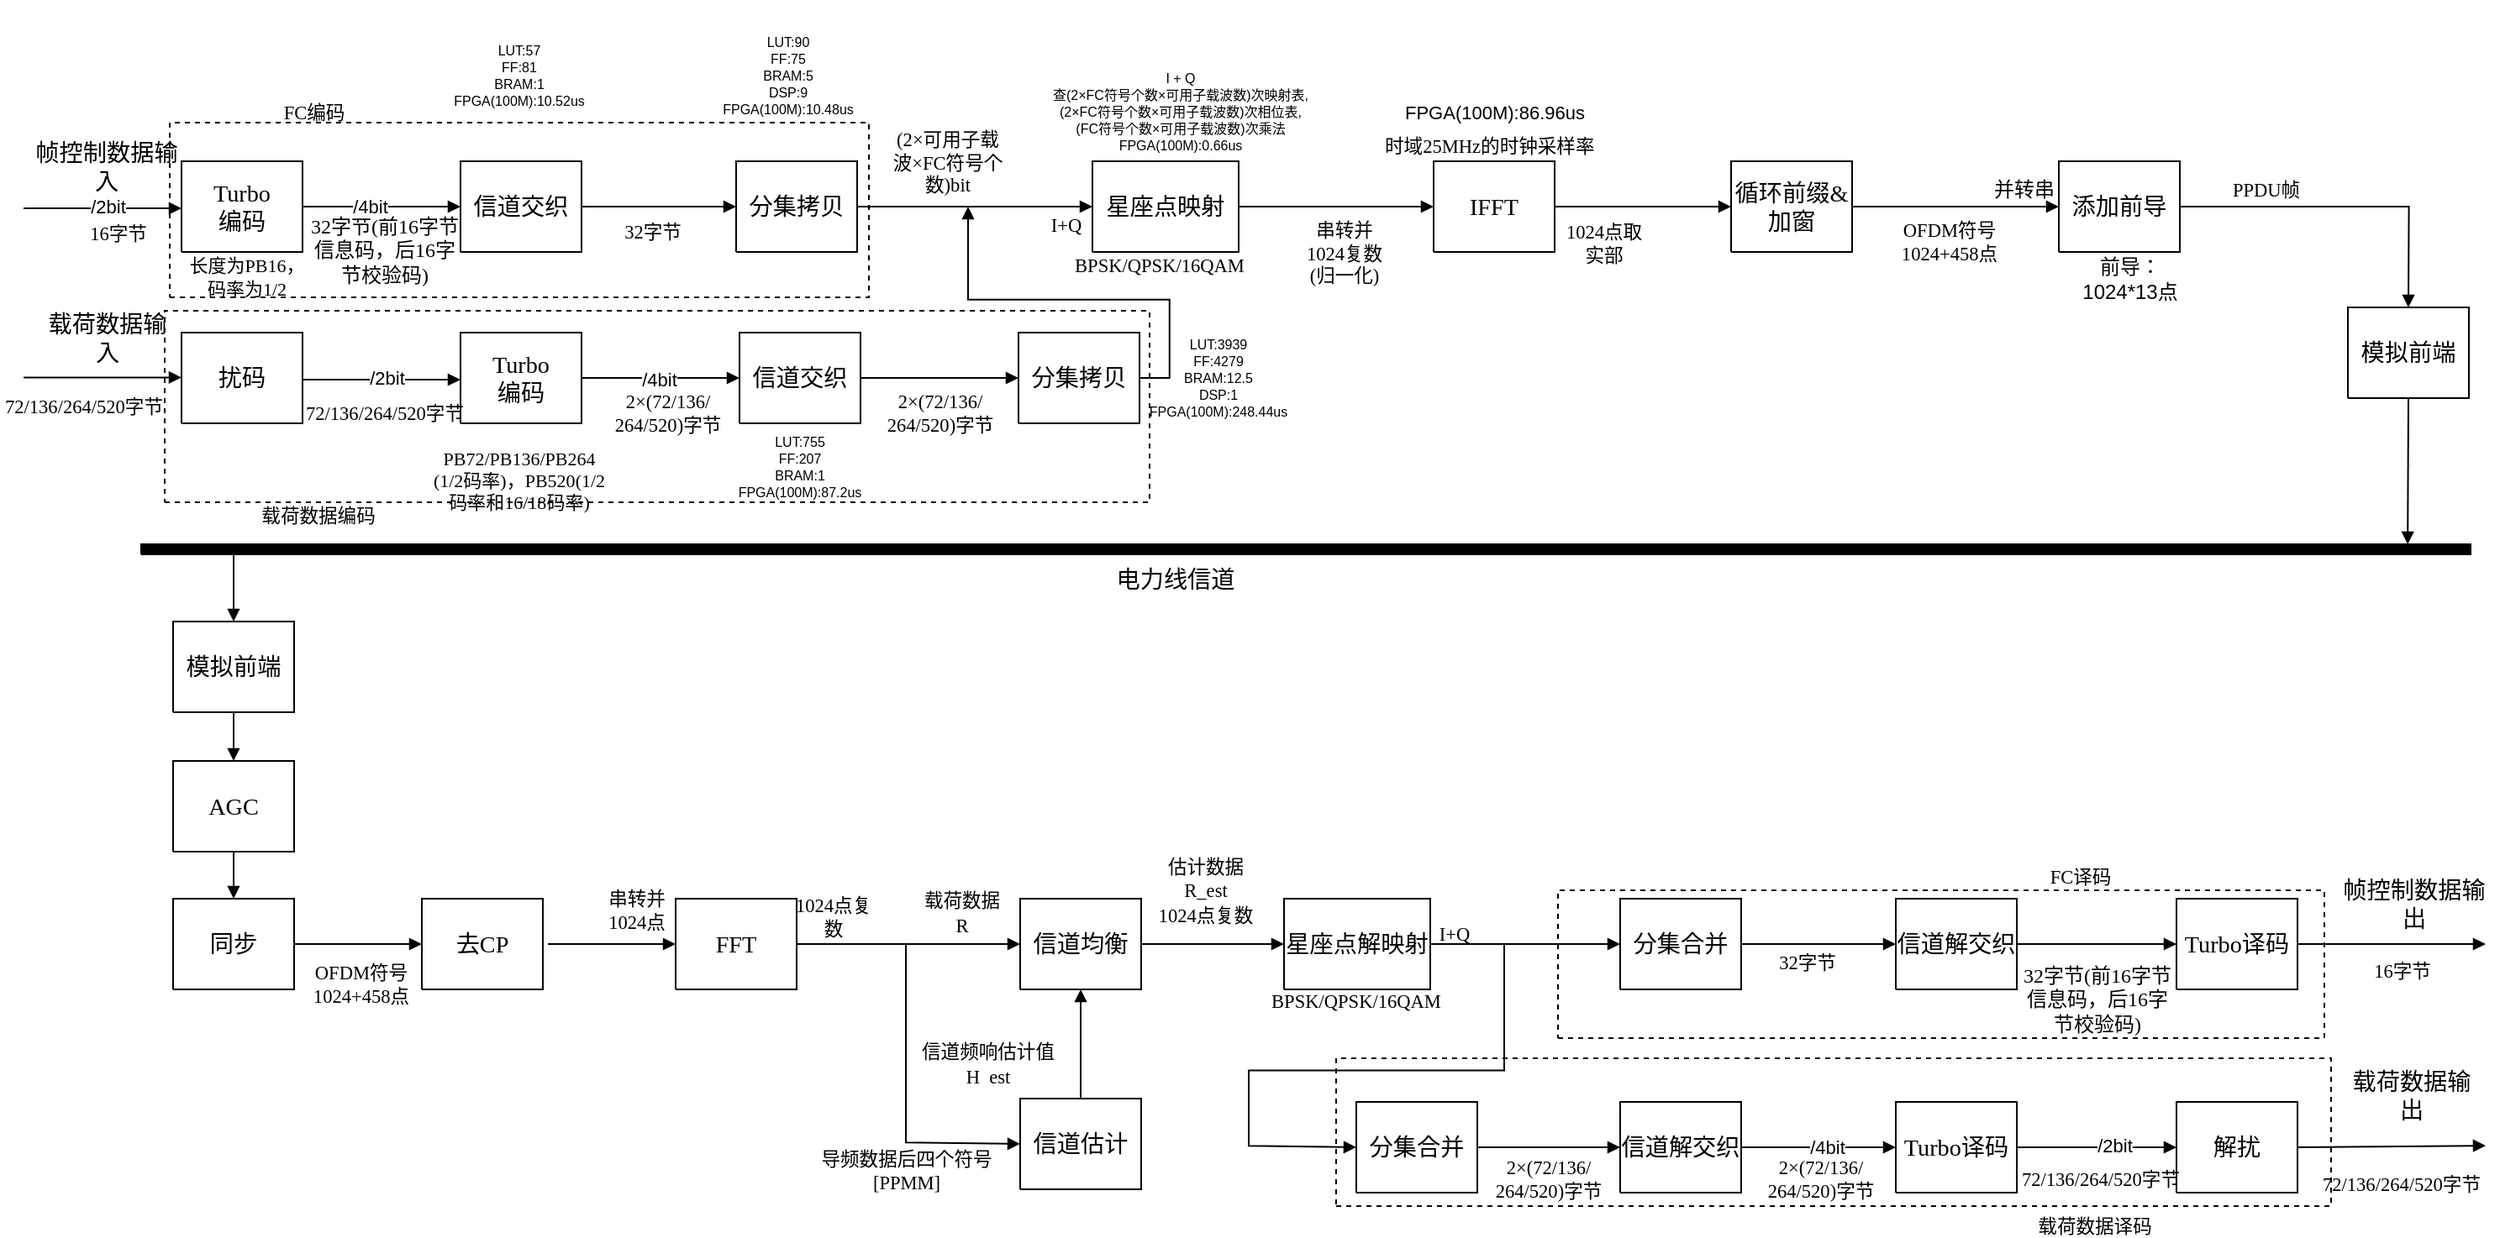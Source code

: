 <mxfile version="21.7.2" type="github">
  <diagram name="总图" id="Page-1">
    <mxGraphModel dx="1379" dy="788" grid="1" gridSize="10" guides="1" tooltips="1" connect="1" arrows="1" fold="1" page="1" pageScale="1" pageWidth="827" pageHeight="1169" math="0" shadow="0">
      <root>
        <mxCell id="0" />
        <mxCell id="1" parent="0" />
        <UserObject label="" tags="背景" id="46">
          <mxCell style="vsdxID=92;fillColor=none;gradientColor=none;shape=stencil(nZBLDoAgDERP0z3SIyjew0SURgSD+Lu9kMZoXLhwN9O+tukAlrNpJg1SzDH4QW/URgNYgZTkjA4UkwJUgGXng+6DX1zLfmoymdXo17xh5zmRJ6Q42BWCfc2oJfdAr+Yv+AP9Cb7OJ3H/2JG1HNGz/84klThPVCc=);dashed=1;strokeColor=#000000;points=[[1,0.5,0],[0.5,0,0],[0.5,0.5,0],[0.5,0.5,0]];labelBackgroundColor=none;rounded=0;html=1;whiteSpace=wrap;" parent="1" vertex="1">
            <mxGeometry x="194" y="395" width="586" height="114" as="geometry" />
          </mxCell>
        </UserObject>
        <UserObject label="" tags="背景" id="44">
          <mxCell style="vsdxID=90;fillColor=none;gradientColor=none;shape=stencil(nZBLDoAgDERP0z3SIyjew0SURgSD+Lu9kMZoXLhwN9O+tukAlrNpJg1SzDH4QW/URgNYgZTkjA4UkwJUgGXng+6DX1zLfmoymdXo17xh5zmRJ6Q42BWCfc2oJfdAr+Yv+AP9Cb7OJ3H/2JG1HNGz/84klThPVCc=);dashed=1;strokeColor=#000000;points=[[1,0.5,0],[0.5,0,0],[0.5,0.5,0],[0.5,0.5,0]];labelBackgroundColor=none;rounded=0;html=1;whiteSpace=wrap;" parent="1" vertex="1">
            <mxGeometry x="197" y="283" width="416" height="104" as="geometry" />
          </mxCell>
        </UserObject>
        <UserObject label="&lt;div style=&quot;font-size: 1px&quot;&gt;&lt;font style=&quot;font-size:14.11px;font-family:SimSun;color:#000000;direction:ltr;letter-spacing:0px;line-height:120%;opacity:1&quot;&gt;Turbo&lt;br/&gt;编码&lt;br/&gt;&lt;/font&gt;&lt;/div&gt;" tags="背景" id="2">
          <mxCell style="verticalAlign=middle;align=center;overflow=width;vsdxID=1;fillColor=none;gradientColor=none;shape=stencil(nZBLDoAgDERP0z3SIyjew0SURgSD+Lu9kMZoXLhwN9O+tukAlrNpJg1SzDH4QW/URgNYgZTkjA4UkwJUgGXng+6DX1zLfmoymdXo17xh5zmRJ6Q42BWCfc2oJfdAr+Yv+AP9Cb7OJ3H/2JG1HNGz/84klThPVCc=);strokeColor=#000000;points=[[1,0.5,0],[0.5,0,0],[0.5,0.5,0],[0.5,0.5,0]];labelBackgroundColor=none;rounded=0;html=1;whiteSpace=wrap;" parent="1" vertex="1">
            <mxGeometry x="204" y="306" width="72" height="54" as="geometry" />
          </mxCell>
        </UserObject>
        <UserObject label="&lt;div style=&quot;font-size: 1px&quot;&gt;&lt;font style=&quot;font-size:14.11px;font-family:SimSun;color:#000000;direction:ltr;letter-spacing:0px;line-height:120%;opacity:1&quot;&gt;Turbo&lt;br/&gt;编码&lt;br/&gt;&lt;/font&gt;&lt;/div&gt;" tags="背景" id="3">
          <mxCell style="verticalAlign=middle;align=center;overflow=width;vsdxID=2;fillColor=none;gradientColor=none;shape=stencil(nZBLDoAgDERP0z3SIyjew0SURgSD+Lu9kMZoXLhwN9O+tukAlrNpJg1SzDH4QW/URgNYgZTkjA4UkwJUgGXng+6DX1zLfmoymdXo17xh5zmRJ6Q42BWCfc2oJfdAr+Yv+AP9Cb7OJ3H/2JG1HNGz/84klThPVCc=);strokeColor=#000000;points=[[1,0.5,0],[0.5,0,0],[0.5,0.5,0],[0.5,0.5,0]];labelBackgroundColor=none;rounded=0;html=1;whiteSpace=wrap;" parent="1" vertex="1">
            <mxGeometry x="370" y="408" width="72" height="54" as="geometry" />
          </mxCell>
        </UserObject>
        <UserObject label="&lt;div style=&quot;font-size: 1px&quot;&gt;&lt;font style=&quot;font-size:14.11px;font-family:SimSun;color:#000000;direction:ltr;letter-spacing:0px;line-height:120%;opacity:1&quot;&gt;分集拷贝&lt;br/&gt;&lt;/font&gt;&lt;/div&gt;" tags="背景" id="4">
          <mxCell style="verticalAlign=middle;align=center;overflow=width;vsdxID=3;fillColor=none;gradientColor=none;shape=stencil(nZBLDoAgDERP0z3SIyjew0SURgSD+Lu9kMZoXLhwN9O+tukAlrNpJg1SzDH4QW/URgNYgZTkjA4UkwJUgGXng+6DX1zLfmoymdXo17xh5zmRJ6Q42BWCfc2oJfdAr+Yv+AP9Cb7OJ3H/2JG1HNGz/84klThPVCc=);strokeColor=#000000;points=[[1,0.5,0],[0.5,0,0],[0.5,0.5,0],[0.5,0.5,0]];labelBackgroundColor=none;rounded=0;html=1;whiteSpace=wrap;" parent="1" vertex="1">
            <mxGeometry x="534" y="306" width="72" height="54" as="geometry" />
          </mxCell>
        </UserObject>
        <UserObject label="&lt;div style=&quot;font-size: 1px&quot;&gt;&lt;font style=&quot;font-size:14.11px;font-family:SimSun;color:#000000;direction:ltr;letter-spacing:0px;line-height:120%;opacity:1&quot;&gt;信道交织&lt;br/&gt;&lt;/font&gt;&lt;/div&gt;" tags="背景" id="5">
          <mxCell style="verticalAlign=middle;align=center;overflow=width;vsdxID=4;fillColor=none;gradientColor=none;shape=stencil(nZBLDoAgDERP0z3SIyjew0SURgSD+Lu9kMZoXLhwN9O+tukAlrNpJg1SzDH4QW/URgNYgZTkjA4UkwJUgGXng+6DX1zLfmoymdXo17xh5zmRJ6Q42BWCfc2oJfdAr+Yv+AP9Cb7OJ3H/2JG1HNGz/84klThPVCc=);strokeColor=#000000;points=[[1,0.5,0],[0.5,0,0],[0.5,0.5,0],[0.5,0.5,0]];labelBackgroundColor=none;rounded=0;html=1;whiteSpace=wrap;" parent="1" vertex="1">
            <mxGeometry x="370" y="306" width="72" height="54" as="geometry" />
          </mxCell>
        </UserObject>
        <UserObject label="&lt;div style=&quot;font-size: 1px&quot;&gt;&lt;font style=&quot;font-size:14.11px;font-family:SimSun;color:#000000;direction:ltr;letter-spacing:0px;line-height:120%;opacity:1&quot;&gt;扰码&lt;br/&gt;&lt;/font&gt;&lt;/div&gt;" tags="背景" id="6">
          <mxCell style="verticalAlign=middle;align=center;overflow=width;vsdxID=5;fillColor=none;gradientColor=none;shape=stencil(nZBLDoAgDERP0z3SIyjew0SURgSD+Lu9kMZoXLhwN9O+tukAlrNpJg1SzDH4QW/URgNYgZTkjA4UkwJUgGXng+6DX1zLfmoymdXo17xh5zmRJ6Q42BWCfc2oJfdAr+Yv+AP9Cb7OJ3H/2JG1HNGz/84klThPVCc=);strokeColor=#000000;points=[[1,0.5,0],[0.5,0,0],[0.5,0.5,0],[0.5,0.5,0]];labelBackgroundColor=none;rounded=0;html=1;whiteSpace=wrap;" parent="1" vertex="1">
            <mxGeometry x="204" y="408" width="72" height="54" as="geometry" />
          </mxCell>
        </UserObject>
        <UserObject label="&lt;div style=&quot;font-size: 1px&quot;&gt;&lt;font style=&quot;font-size:14.11px;font-family:SimSun;color:#000000;direction:ltr;letter-spacing:0px;line-height:120%;opacity:1&quot;&gt;帧控制数据输入&lt;br/&gt;&lt;/font&gt;&lt;/div&gt;" tags="背景" id="8">
          <mxCell style="verticalAlign=middle;align=center;overflow=width;vsdxID=7;fillColor=none;gradientColor=none;shape=stencil(nZBLDoAgDERP0z3SIyjew0SURgSD+Lu9kMZoXLhwN9O+tukAlrNpJg1SzDH4QW/URgNYgZTkjA4UkwJUgGXng+6DX1zLfmoymdXo17xh5zmRJ6Q42BWCfc2oJfdAr+Yv+AP9Cb7OJ3H/2JG1HNGz/84klThPVCc=);strokeColor=none;points=[];labelBackgroundColor=none;rounded=0;html=1;whiteSpace=wrap;" parent="1" vertex="1">
            <mxGeometry x="116" y="290" width="87" height="37" as="geometry" />
          </mxCell>
        </UserObject>
        <UserObject label="&lt;div style=&quot;font-size: 1px&quot;&gt;&lt;font style=&quot;font-size:14.11px;font-family:SimSun;color:#000000;direction:ltr;letter-spacing:0px;line-height:120%;opacity:1&quot;&gt;载荷数据输入&lt;br/&gt;&lt;/font&gt;&lt;/div&gt;" tags="背景" id="9">
          <mxCell style="verticalAlign=middle;align=center;overflow=width;vsdxID=15;fillColor=none;gradientColor=none;shape=stencil(nZBLDoAgDERP0z3SIyjew0SURgSD+Lu9kMZoXLhwN9O+tukAlrNpJg1SzDH4QW/URgNYgZTkjA4UkwJUgGXng+6DX1zLfmoymdXo17xh5zmRJ6Q42BWCfc2oJfdAr+Yv+AP9Cb7OJ3H/2JG1HNGz/84klThPVCc=);strokeColor=none;points=[];labelBackgroundColor=none;rounded=0;html=1;whiteSpace=wrap;" parent="1" vertex="1">
            <mxGeometry x="124" y="392" width="72" height="37" as="geometry" />
          </mxCell>
        </UserObject>
        <UserObject label="&lt;div style=&quot;font-size: 1px&quot;&gt;&lt;font style=&quot;font-size:14.11px;font-family:SimSun;color:#000000;direction:ltr;letter-spacing:0px;line-height:120%;opacity:1&quot;&gt;信道交织&lt;br/&gt;&lt;/font&gt;&lt;/div&gt;" tags="背景" id="11">
          <mxCell style="verticalAlign=middle;align=center;overflow=width;vsdxID=17;fillColor=none;gradientColor=none;shape=stencil(nZBLDoAgDERP0z3SIyjew0SURgSD+Lu9kMZoXLhwN9O+tukAlrNpJg1SzDH4QW/URgNYgZTkjA4UkwJUgGXng+6DX1zLfmoymdXo17xh5zmRJ6Q42BWCfc2oJfdAr+Yv+AP9Cb7OJ3H/2JG1HNGz/84klThPVCc=);strokeColor=#000000;points=[[1,0.5,0],[0.5,0,0],[0.5,0.5,0],[0.5,0.5,0]];labelBackgroundColor=none;rounded=0;html=1;whiteSpace=wrap;" parent="1" vertex="1">
            <mxGeometry x="536" y="408" width="72" height="54" as="geometry" />
          </mxCell>
        </UserObject>
        <UserObject label="&lt;div style=&quot;font-size: 1px&quot;&gt;&lt;font style=&quot;font-size:14.11px;font-family:SimSun;color:#000000;direction:ltr;letter-spacing:0px;line-height:120%;opacity:1&quot;&gt;分集拷贝&lt;br/&gt;&lt;/font&gt;&lt;/div&gt;" tags="背景" id="12">
          <mxCell style="verticalAlign=middle;align=center;overflow=width;vsdxID=18;fillColor=none;gradientColor=none;shape=stencil(nZBLDoAgDERP0z3SIyjew0SURgSD+Lu9kMZoXLhwN9O+tukAlrNpJg1SzDH4QW/URgNYgZTkjA4UkwJUgGXng+6DX1zLfmoymdXo17xh5zmRJ6Q42BWCfc2oJfdAr+Yv+AP9Cb7OJ3H/2JG1HNGz/84klThPVCc=);strokeColor=#000000;points=[[1,0.5,0],[0.5,0,0],[0.5,0.5,0],[0.5,0.5,0]];labelBackgroundColor=none;rounded=0;html=1;whiteSpace=wrap;" parent="1" vertex="1">
            <mxGeometry x="702" y="408" width="72" height="54" as="geometry" />
          </mxCell>
        </UserObject>
        <UserObject label="&lt;div style=&quot;font-size: 1px&quot;&gt;&lt;font style=&quot;font-size:14.11px;font-family:SimSun;color:#000000;direction:ltr;letter-spacing:0px;line-height:120%;opacity:1&quot;&gt;星座点映射&lt;br/&gt;&lt;/font&gt;&lt;/div&gt;" tags="背景" id="13">
          <mxCell style="verticalAlign=middle;align=center;overflow=width;vsdxID=19;fillColor=none;gradientColor=none;shape=stencil(nZBLDoAgDERP0z3SIyjew0SURgSD+Lu9kMZoXLhwN9O+tukAlrNpJg1SzDH4QW/URgNYgZTkjA4UkwJUgGXng+6DX1zLfmoymdXo17xh5zmRJ6Q42BWCfc2oJfdAr+Yv+AP9Cb7OJ3H/2JG1HNGz/84klThPVCc=);strokeColor=#000000;points=[[1,0.5,0],[0.5,0,0],[0.5,0.5,0],[0.5,0.5,0]];labelBackgroundColor=none;rounded=0;html=1;whiteSpace=wrap;" parent="1" vertex="1">
            <mxGeometry x="746" y="306" width="87" height="54" as="geometry" />
          </mxCell>
        </UserObject>
        <UserObject label="&lt;div style=&quot;font-size: 1px&quot;&gt;&lt;font style=&quot;font-size:14.11px;font-family:SimSun;color:#000000;direction:ltr;letter-spacing:0px;line-height:120%;opacity:1&quot;&gt;IFFT&lt;br/&gt;&lt;/font&gt;&lt;/div&gt;" tags="背景" id="14">
          <mxCell style="verticalAlign=middle;align=center;overflow=width;vsdxID=20;fillColor=none;gradientColor=none;shape=stencil(nZBLDoAgDERP0z3SIyjew0SURgSD+Lu9kMZoXLhwN9O+tukAlrNpJg1SzDH4QW/URgNYgZTkjA4UkwJUgGXng+6DX1zLfmoymdXo17xh5zmRJ6Q42BWCfc2oJfdAr+Yv+AP9Cb7OJ3H/2JG1HNGz/84klThPVCc=);strokeColor=#000000;points=[[1,0.5,0],[0.5,0,0],[0.5,0.5,0],[0.5,0.5,0]];labelBackgroundColor=none;rounded=0;html=1;whiteSpace=wrap;" parent="1" vertex="1">
            <mxGeometry x="949" y="306" width="72" height="54" as="geometry" />
          </mxCell>
        </UserObject>
        <UserObject label="&lt;div style=&quot;font-size: 1px&quot;&gt;&lt;font style=&quot;font-size:14.11px;font-family:SimSun;color:#000000;direction:ltr;letter-spacing:0px;line-height:120%;opacity:1&quot;&gt;循环前缀&amp;amp;加窗&lt;br/&gt;&lt;/font&gt;&lt;/div&gt;" tags="背景" id="15">
          <mxCell style="verticalAlign=middle;align=center;overflow=width;vsdxID=21;fillColor=none;gradientColor=none;shape=stencil(nZBLDoAgDERP0z3SIyjew0SURgSD+Lu9kMZoXLhwN9O+tukAlrNpJg1SzDH4QW/URgNYgZTkjA4UkwJUgGXng+6DX1zLfmoymdXo17xh5zmRJ6Q42BWCfc2oJfdAr+Yv+AP9Cb7OJ3H/2JG1HNGz/84klThPVCc=);strokeColor=#000000;points=[[1,0.5,0],[0.5,0,0],[0.5,0.5,0],[0.5,0.5,0]];labelBackgroundColor=none;rounded=0;html=1;whiteSpace=wrap;" parent="1" vertex="1">
            <mxGeometry x="1126" y="306" width="72" height="54" as="geometry" />
          </mxCell>
        </UserObject>
        <UserObject label="&lt;div style=&quot;font-size: 1px&quot;&gt;&lt;font style=&quot;font-size:14.11px;font-family:SimSun;color:#000000;direction:ltr;letter-spacing:0px;line-height:120%;opacity:1&quot;&gt;添加前导&lt;br/&gt;&lt;/font&gt;&lt;/div&gt;" tags="背景" id="16">
          <mxCell style="verticalAlign=middle;align=center;overflow=width;vsdxID=22;fillColor=none;gradientColor=none;shape=stencil(nZBLDoAgDERP0z3SIyjew0SURgSD+Lu9kMZoXLhwN9O+tukAlrNpJg1SzDH4QW/URgNYgZTkjA4UkwJUgGXng+6DX1zLfmoymdXo17xh5zmRJ6Q42BWCfc2oJfdAr+Yv+AP9Cb7OJ3H/2JG1HNGz/84klThPVCc=);strokeColor=#000000;points=[[1,0.5,0],[0.5,0,0],[0.5,0.5,0],[0.5,0.5,0]];labelBackgroundColor=none;rounded=0;html=1;whiteSpace=wrap;" parent="1" vertex="1">
            <mxGeometry x="1321" y="306" width="72" height="54" as="geometry" />
          </mxCell>
        </UserObject>
        <UserObject label="" tags="连接线" id="95">
          <mxCell style="vsdxID=33;edgeStyle=none;startArrow=none;endArrow=block;startSize=5;endSize=5;strokeColor=#000000;spacingTop=0;spacingBottom=0;spacingLeft=0;spacingRight=0;verticalAlign=middle;html=1;labelBackgroundColor=#ffffff;rounded=0;" parent="1" edge="1">
            <mxGeometry relative="1" as="geometry">
              <mxPoint as="offset" />
              <Array as="points">
                <mxPoint x="791.88" y="435" />
                <mxPoint x="791.88" y="388.4" />
                <mxPoint x="672" y="388.4" />
              </Array>
              <mxPoint x="774" y="435" as="sourcePoint" />
              <mxPoint x="672" y="333" as="targetPoint" />
            </mxGeometry>
          </mxCell>
        </UserObject>
        <UserObject label="" tags="背景" id="17">
          <mxCell style="vsdxID=35;fillColor=#000000;gradientColor=none;shape=stencil(nZBLDoAgDERP0z3SIyjew0SURgSD+Lu9kMZoXLhwN9O+tukAlrNpJg1SzDH4QW/URgNYgZTkjA4UkwJUgGXng+6DX1zLfmoymdXo17xh5zmRJ6Q42BWCfc2oJfdAr+Yv+AP9Cb7OJ3H/2JG1HNGz/84klThPVCc=);strokeColor=#000000;points=[[1,0.5,0],[0.5,0,0],[0.5,0.5,0],[0.5,0.5,0]];labelBackgroundColor=none;rounded=0;html=1;whiteSpace=wrap;" parent="1" vertex="1">
            <mxGeometry x="180" y="534" width="1386" height="6" as="geometry" />
          </mxCell>
        </UserObject>
        <UserObject label="&lt;div style=&quot;font-size: 1px&quot;&gt;&lt;font style=&quot;font-size:14.11px;font-family:SimSun;color:#000000;direction:ltr;letter-spacing:0px;line-height:120%;opacity:1&quot;&gt;模拟前端&lt;br/&gt;&lt;/font&gt;&lt;/div&gt;" tags="背景" id="18">
          <mxCell style="verticalAlign=middle;align=center;overflow=width;vsdxID=36;fillColor=none;gradientColor=none;shape=stencil(nZBLDoAgDERP0z3SIyjew0SURgSD+Lu9kMZoXLhwN9O+tukAlrNpJg1SzDH4QW/URgNYgZTkjA4UkwJUgGXng+6DX1zLfmoymdXo17xh5zmRJ6Q42BWCfc2oJfdAr+Yv+AP9Cb7OJ3H/2JG1HNGz/84klThPVCc=);strokeColor=#000000;points=[[1,0.5,0],[0.5,0,0],[0.5,0.5,0],[0.5,0.5,0]];labelBackgroundColor=none;rounded=0;html=1;whiteSpace=wrap;" parent="1" vertex="1">
            <mxGeometry x="1493" y="393" width="72" height="54" as="geometry" />
          </mxCell>
        </UserObject>
        <UserObject label="" tags="连接线" id="96">
          <mxCell style="vsdxID=38;edgeStyle=none;startArrow=none;endArrow=block;startSize=5;endSize=5;strokeColor=#000000;spacingTop=0;spacingBottom=0;spacingLeft=0;spacingRight=0;verticalAlign=middle;html=1;labelBackgroundColor=#ffffff;rounded=0;" parent="1" edge="1">
            <mxGeometry relative="1" as="geometry">
              <mxPoint x="-10" y="-1" as="offset" />
              <Array as="points" />
              <mxPoint x="235" y="535" as="sourcePoint" />
              <mxPoint x="235" y="580" as="targetPoint" />
            </mxGeometry>
          </mxCell>
        </UserObject>
        <UserObject label="&lt;div style=&quot;font-size: 1px&quot;&gt;&lt;font style=&quot;font-size:14.11px;font-family:SimSun;color:#000000;direction:ltr;letter-spacing:0px;line-height:120%;opacity:1&quot;&gt;模拟前端&lt;br/&gt;&lt;/font&gt;&lt;/div&gt;" tags="背景" id="19">
          <mxCell style="verticalAlign=middle;align=center;overflow=width;vsdxID=39;fillColor=none;gradientColor=none;shape=stencil(nZBLDoAgDERP0z3SIyjew0SURgSD+Lu9kMZoXLhwN9O+tukAlrNpJg1SzDH4QW/URgNYgZTkjA4UkwJUgGXng+6DX1zLfmoymdXo17xh5zmRJ6Q42BWCfc2oJfdAr+Yv+AP9Cb7OJ3H/2JG1HNGz/84klThPVCc=);strokeColor=#000000;points=[[1,0.5,0],[0.5,0,0],[0.5,0.5,0],[0.5,0.5,0]];labelBackgroundColor=none;rounded=0;html=1;whiteSpace=wrap;" parent="1" vertex="1">
            <mxGeometry x="199" y="580" width="72" height="54" as="geometry" />
          </mxCell>
        </UserObject>
        <UserObject label="&lt;div style=&quot;font-size: 1px&quot;&gt;&lt;font style=&quot;font-size:14.11px;font-family:SimSun;color:#000000;direction:ltr;letter-spacing:0px;line-height:120%;opacity:1&quot;&gt;AGC&lt;br/&gt;&lt;/font&gt;&lt;/div&gt;" tags="背景" id="20">
          <mxCell style="verticalAlign=middle;align=center;overflow=width;vsdxID=40;fillColor=none;gradientColor=none;shape=stencil(nZBLDoAgDERP0z3SIyjew0SURgSD+Lu9kMZoXLhwN9O+tukAlrNpJg1SzDH4QW/URgNYgZTkjA4UkwJUgGXng+6DX1zLfmoymdXo17xh5zmRJ6Q42BWCfc2oJfdAr+Yv+AP9Cb7OJ3H/2JG1HNGz/84klThPVCc=);strokeColor=#000000;points=[[1,0.5,0],[0.5,0,0],[0.5,0.5,0],[0.5,0.5,0]];labelBackgroundColor=none;rounded=0;html=1;whiteSpace=wrap;" parent="1" vertex="1">
            <mxGeometry x="199" y="663" width="72" height="54" as="geometry" />
          </mxCell>
        </UserObject>
        <UserObject label="&lt;div style=&quot;font-size: 1px&quot;&gt;&lt;font style=&quot;font-size:14.11px;font-family:SimSun;color:#000000;direction:ltr;letter-spacing:0px;line-height:120%;opacity:1&quot;&gt;同步&lt;br/&gt;&lt;/font&gt;&lt;/div&gt;" tags="背景" id="21">
          <mxCell style="verticalAlign=middle;align=center;overflow=width;vsdxID=42;fillColor=none;gradientColor=none;shape=stencil(nZBLDoAgDERP0z3SIyjew0SURgSD+Lu9kMZoXLhwN9O+tukAlrNpJg1SzDH4QW/URgNYgZTkjA4UkwJUgGXng+6DX1zLfmoymdXo17xh5zmRJ6Q42BWCfc2oJfdAr+Yv+AP9Cb7OJ3H/2JG1HNGz/84klThPVCc=);strokeColor=#000000;points=[[1,0.5,0],[0.5,0,0],[0.5,0.5,0],[0.5,0.5,0]];labelBackgroundColor=none;rounded=0;html=1;whiteSpace=wrap;" parent="1" vertex="1">
            <mxGeometry x="199" y="745" width="72" height="54" as="geometry" />
          </mxCell>
        </UserObject>
        <UserObject label="&lt;div style=&quot;font-size: 1px&quot;&gt;&lt;font style=&quot;font-size:14.11px;font-family:SimSun;color:#000000;direction:ltr;letter-spacing:0px;line-height:120%;opacity:1&quot;&gt;FFT&lt;br/&gt;&lt;/font&gt;&lt;/div&gt;" tags="背景" id="22">
          <mxCell style="verticalAlign=middle;align=center;overflow=width;vsdxID=43;fillColor=none;gradientColor=none;shape=stencil(nZBLDoAgDERP0z3SIyjew0SURgSD+Lu9kMZoXLhwN9O+tukAlrNpJg1SzDH4QW/URgNYgZTkjA4UkwJUgGXng+6DX1zLfmoymdXo17xh5zmRJ6Q42BWCfc2oJfdAr+Yv+AP9Cb7OJ3H/2JG1HNGz/84klThPVCc=);strokeColor=#000000;points=[[1,0.5,0],[0.5,0,0],[0.5,0.5,0],[0.5,0.5,0]];labelBackgroundColor=none;rounded=0;html=1;whiteSpace=wrap;" parent="1" vertex="1">
            <mxGeometry x="498" y="745" width="72" height="54" as="geometry" />
          </mxCell>
        </UserObject>
        <UserObject label="&lt;div style=&quot;font-size: 1px&quot;&gt;&lt;font style=&quot;font-size:14.11px;font-family:SimSun;color:#000000;direction:ltr;letter-spacing:0px;line-height:120%;opacity:1&quot;&gt;信道均衡&lt;br/&gt;&lt;/font&gt;&lt;/div&gt;" tags="背景" id="23">
          <mxCell style="verticalAlign=middle;align=center;overflow=width;vsdxID=47;fillColor=none;gradientColor=none;shape=stencil(nZBLDoAgDERP0z3SIyjew0SURgSD+Lu9kMZoXLhwN9O+tukAlrNpJg1SzDH4QW/URgNYgZTkjA4UkwJUgGXng+6DX1zLfmoymdXo17xh5zmRJ6Q42BWCfc2oJfdAr+Yv+AP9Cb7OJ3H/2JG1HNGz/84klThPVCc=);strokeColor=#000000;points=[[1,0.5,0],[0.5,0,0],[0.5,0.5,0],[0.5,0.5,0]];labelBackgroundColor=none;rounded=0;html=1;whiteSpace=wrap;" parent="1" vertex="1">
            <mxGeometry x="703" y="745" width="72" height="54" as="geometry" />
          </mxCell>
        </UserObject>
        <UserObject label="&lt;div style=&quot;font-size: 1px&quot;&gt;&lt;font style=&quot;font-size:14.11px;font-family:SimSun;color:#000000;direction:ltr;letter-spacing:0px;line-height:120%;opacity:1&quot;&gt;分集合并&lt;br/&gt;&lt;/font&gt;&lt;/div&gt;" tags="背景" id="24">
          <mxCell style="verticalAlign=middle;align=center;overflow=width;vsdxID=48;fillColor=none;gradientColor=none;shape=stencil(nZBLDoAgDERP0z3SIyjew0SURgSD+Lu9kMZoXLhwN9O+tukAlrNpJg1SzDH4QW/URgNYgZTkjA4UkwJUgGXng+6DX1zLfmoymdXo17xh5zmRJ6Q42BWCfc2oJfdAr+Yv+AP9Cb7OJ3H/2JG1HNGz/84klThPVCc=);strokeColor=#000000;points=[[1,0.5,0],[0.5,0,0],[0.5,0.5,0],[0.5,0.5,0]];labelBackgroundColor=none;rounded=0;html=1;whiteSpace=wrap;" parent="1" vertex="1">
            <mxGeometry x="1060" y="745" width="72" height="54" as="geometry" />
          </mxCell>
        </UserObject>
        <UserObject label="&lt;div style=&quot;font-size: 1px&quot;&gt;&lt;font style=&quot;font-size:14.11px;font-family:SimSun;color:#000000;direction:ltr;letter-spacing:0px;line-height:120%;opacity:1&quot;&gt;信道解交织&lt;br/&gt;&lt;/font&gt;&lt;/div&gt;" tags="背景" id="25">
          <mxCell style="verticalAlign=middle;align=center;overflow=width;vsdxID=49;fillColor=none;gradientColor=none;shape=stencil(nZBLDoAgDERP0z3SIyjew0SURgSD+Lu9kMZoXLhwN9O+tukAlrNpJg1SzDH4QW/URgNYgZTkjA4UkwJUgGXng+6DX1zLfmoymdXo17xh5zmRJ6Q42BWCfc2oJfdAr+Yv+AP9Cb7OJ3H/2JG1HNGz/84klThPVCc=);strokeColor=#000000;points=[[1,0.5,0],[0.5,0,0],[0.5,0.5,0],[0.5,0.5,0]];labelBackgroundColor=none;rounded=0;html=1;whiteSpace=wrap;" parent="1" vertex="1">
            <mxGeometry x="1224" y="745" width="72" height="54" as="geometry" />
          </mxCell>
        </UserObject>
        <UserObject label="&lt;div style=&quot;font-size: 1px&quot;&gt;&lt;font style=&quot;font-size:14.11px;font-family:SimSun;color:#000000;direction:ltr;letter-spacing:0px;line-height:120%;opacity:1&quot;&gt;Turbo译码&lt;br/&gt;&lt;/font&gt;&lt;/div&gt;" tags="背景" id="26">
          <mxCell style="verticalAlign=middle;align=center;overflow=width;vsdxID=50;fillColor=none;gradientColor=none;shape=stencil(nZBLDoAgDERP0z3SIyjew0SURgSD+Lu9kMZoXLhwN9O+tukAlrNpJg1SzDH4QW/URgNYgZTkjA4UkwJUgGXng+6DX1zLfmoymdXo17xh5zmRJ6Q42BWCfc2oJfdAr+Yv+AP9Cb7OJ3H/2JG1HNGz/84klThPVCc=);strokeColor=#000000;points=[[1,0.5,0],[0.5,0,0],[0.5,0.5,0],[0.5,0.5,0]];labelBackgroundColor=none;rounded=0;html=1;whiteSpace=wrap;" parent="1" vertex="1">
            <mxGeometry x="1391" y="745" width="72" height="54" as="geometry" />
          </mxCell>
        </UserObject>
        <UserObject label="&lt;div style=&quot;font-size: 1px&quot;&gt;&lt;font style=&quot;font-size:14.11px;font-family:SimSun;color:#000000;direction:ltr;letter-spacing:0px;line-height:120%;opacity:1&quot;&gt;分集合并&lt;br/&gt;&lt;/font&gt;&lt;/div&gt;" tags="背景" id="27">
          <mxCell style="verticalAlign=middle;align=center;overflow=width;vsdxID=51;fillColor=none;gradientColor=none;shape=stencil(nZBLDoAgDERP0z3SIyjew0SURgSD+Lu9kMZoXLhwN9O+tukAlrNpJg1SzDH4QW/URgNYgZTkjA4UkwJUgGXng+6DX1zLfmoymdXo17xh5zmRJ6Q42BWCfc2oJfdAr+Yv+AP9Cb7OJ3H/2JG1HNGz/84klThPVCc=);strokeColor=#000000;points=[[1,0.5,0],[0.5,0,0],[0.5,0.5,0],[0.5,0.5,0]];labelBackgroundColor=none;rounded=0;html=1;whiteSpace=wrap;" parent="1" vertex="1">
            <mxGeometry x="903" y="866" width="72" height="54" as="geometry" />
          </mxCell>
        </UserObject>
        <UserObject label="&lt;div style=&quot;font-size: 1px&quot;&gt;&lt;font style=&quot;font-size:14.11px;font-family:SimSun;color:#000000;direction:ltr;letter-spacing:0px;line-height:120%;opacity:1&quot;&gt;Turbo译码&lt;br/&gt;&lt;/font&gt;&lt;/div&gt;" tags="背景" id="28">
          <mxCell style="verticalAlign=middle;align=center;overflow=width;vsdxID=55;fillColor=none;gradientColor=none;shape=stencil(nZBLDoAgDERP0z3SIyjew0SURgSD+Lu9kMZoXLhwN9O+tukAlrNpJg1SzDH4QW/URgNYgZTkjA4UkwJUgGXng+6DX1zLfmoymdXo17xh5zmRJ6Q42BWCfc2oJfdAr+Yv+AP9Cb7OJ3H/2JG1HNGz/84klThPVCc=);strokeColor=#000000;points=[[1,0.5,0],[0.5,0,0],[0.5,0.5,0],[0.5,0.5,0]];labelBackgroundColor=none;rounded=0;html=1;whiteSpace=wrap;" parent="1" vertex="1">
            <mxGeometry x="1224" y="866" width="72" height="54" as="geometry" />
          </mxCell>
        </UserObject>
        <UserObject label="&lt;div style=&quot;font-size: 1px&quot;&gt;&lt;font style=&quot;font-size:14.11px;font-family:SimSun;color:#000000;direction:ltr;letter-spacing:0px;line-height:120%;opacity:1&quot;&gt;信道解交织&lt;br/&gt;&lt;/font&gt;&lt;/div&gt;" tags="背景" id="29">
          <mxCell style="verticalAlign=middle;align=center;overflow=width;vsdxID=56;fillColor=none;gradientColor=none;shape=stencil(nZBLDoAgDERP0z3SIyjew0SURgSD+Lu9kMZoXLhwN9O+tukAlrNpJg1SzDH4QW/URgNYgZTkjA4UkwJUgGXng+6DX1zLfmoymdXo17xh5zmRJ6Q42BWCfc2oJfdAr+Yv+AP9Cb7OJ3H/2JG1HNGz/84klThPVCc=);strokeColor=#000000;points=[[1,0.5,0],[0.5,0,0],[0.5,0.5,0],[0.5,0.5,0]];labelBackgroundColor=none;rounded=0;html=1;whiteSpace=wrap;" parent="1" vertex="1">
            <mxGeometry x="1060" y="866" width="72" height="54" as="geometry" />
          </mxCell>
        </UserObject>
        <UserObject label="&lt;div style=&quot;font-size: 1px&quot;&gt;&lt;font style=&quot;font-size:14.11px;font-family:SimSun;color:#000000;direction:ltr;letter-spacing:0px;line-height:120%;opacity:1&quot;&gt;解扰&lt;br/&gt;&lt;/font&gt;&lt;/div&gt;" tags="背景" id="30">
          <mxCell style="verticalAlign=middle;align=center;overflow=width;vsdxID=59;fillColor=none;gradientColor=none;shape=stencil(nZBLDoAgDERP0z3SIyjew0SURgSD+Lu9kMZoXLhwN9O+tukAlrNpJg1SzDH4QW/URgNYgZTkjA4UkwJUgGXng+6DX1zLfmoymdXo17xh5zmRJ6Q42BWCfc2oJfdAr+Yv+AP9Cb7OJ3H/2JG1HNGz/84klThPVCc=);strokeColor=#000000;points=[[1,0.5,0],[0.5,0,0],[0.5,0.5,0],[0.5,0.5,0]];labelBackgroundColor=none;rounded=0;html=1;whiteSpace=wrap;" parent="1" vertex="1">
            <mxGeometry x="1391" y="866" width="72" height="54" as="geometry" />
          </mxCell>
        </UserObject>
        <UserObject label="&lt;div style=&quot;font-size: 1px&quot;&gt;&lt;font style=&quot;font-size:14.11px;font-family:SimSun;color:#000000;direction:ltr;letter-spacing:0px;line-height:120%;opacity:1&quot;&gt;帧控制数据输出&lt;br/&gt;&lt;/font&gt;&lt;/div&gt;" tags="背景" id="31">
          <mxCell style="verticalAlign=middle;align=center;overflow=width;vsdxID=65;fillColor=none;gradientColor=none;shape=stencil(nZBLDoAgDERP0z3SIyjew0SURgSD+Lu9kMZoXLhwN9O+tukAlrNpJg1SzDH4QW/URgNYgZTkjA4UkwJUgGXng+6DX1zLfmoymdXo17xh5zmRJ6Q42BWCfc2oJfdAr+Yv+AP9Cb7OJ3H/2JG1HNGz/84klThPVCc=);strokeColor=none;points=[];labelBackgroundColor=none;rounded=0;html=1;whiteSpace=wrap;" parent="1" vertex="1">
            <mxGeometry x="1489" y="729" width="87" height="37" as="geometry" />
          </mxCell>
        </UserObject>
        <UserObject label="&lt;div style=&quot;font-size: 1px&quot;&gt;&lt;font style=&quot;font-size:14.11px;font-family:SimSun;color:#000000;direction:ltr;letter-spacing:0px;line-height:120%;opacity:1&quot;&gt;载荷数据输出&lt;br/&gt;&lt;/font&gt;&lt;/div&gt;" tags="背景" id="32">
          <mxCell style="verticalAlign=middle;align=center;overflow=width;vsdxID=66;fillColor=none;gradientColor=none;shape=stencil(nZBLDoAgDERP0z3SIyjew0SURgSD+Lu9kMZoXLhwN9O+tukAlrNpJg1SzDH4QW/URgNYgZTkjA4UkwJUgGXng+6DX1zLfmoymdXo17xh5zmRJ6Q42BWCfc2oJfdAr+Yv+AP9Cb7OJ3H/2JG1HNGz/84klThPVCc=);strokeColor=none;points=[];labelBackgroundColor=none;rounded=0;html=1;whiteSpace=wrap;" parent="1" vertex="1">
            <mxGeometry x="1495" y="843" width="72" height="37" as="geometry" />
          </mxCell>
        </UserObject>
        <UserObject label="&lt;div style=&quot;font-size: 1px&quot;&gt;&lt;font style=&quot;font-size:14.11px;font-family:SimSun;color:#000000;direction:ltr;letter-spacing:0px;line-height:120%;opacity:1&quot;&gt;电力线信道&lt;br/&gt;&lt;/font&gt;&lt;/div&gt;" tags="背景" id="33">
          <mxCell style="verticalAlign=middle;align=center;overflow=width;vsdxID=67;fillColor=none;gradientColor=none;shape=stencil(nZBLDoAgDERP0z3SIyjew0SURgSD+Lu9kMZoXLhwN9O+tukAlrNpJg1SzDH4QW/URgNYgZTkjA4UkwJUgGXng+6DX1zLfmoymdXo17xh5zmRJ6Q42BWCfc2oJfdAr+Yv+AP9Cb7OJ3H/2JG1HNGz/84klThPVCc=);strokeColor=none;points=[];labelBackgroundColor=none;rounded=0;html=1;whiteSpace=wrap;" parent="1" vertex="1">
            <mxGeometry x="752" y="536" width="87" height="37" as="geometry" />
          </mxCell>
        </UserObject>
        <UserObject label="&lt;div style=&quot;font-size: 1px&quot;&gt;&lt;font style=&quot;font-size:11.29px;font-family:SimSun;color:#000000;direction:ltr;letter-spacing:0px;line-height:120%;opacity:1&quot;&gt;16字节&lt;br&gt;&lt;/font&gt;&lt;/div&gt;" tags="背景" id="34">
          <mxCell style="verticalAlign=middle;align=center;overflow=width;vsdxID=68;fillColor=none;gradientColor=none;shape=stencil(nZBLDoAgDERP0z3SIyjew0SURgSD+Lu9kMZoXLhwN9O+tukAlrNpJg1SzDH4QW/URgNYgZTkjA4UkwJUgGXng+6DX1zLfmoymdXo17xh5zmRJ6Q42BWCfc2oJfdAr+Yv+AP9Cb7OJ3H/2JG1HNGz/84klThPVCc=);strokeColor=none;points=[];labelBackgroundColor=none;rounded=0;html=1;whiteSpace=wrap;" parent="1" vertex="1">
            <mxGeometry x="140" y="338" width="53" height="22" as="geometry" />
          </mxCell>
        </UserObject>
        <UserObject label="&lt;div style=&quot;&quot;&gt;&lt;p style=&quot;text-align: center; margin: 0px; text-indent: 0px; vertical-align: middle; direction: ltr;&quot;&gt;&lt;font style=&quot;direction: ltr; line-height: 120%; opacity: 1;&quot;&gt;&lt;font face=&quot;SimSun&quot;&gt;32字节(前16字节信息码，后16字节校验码)&lt;/font&gt;&lt;br&gt;&lt;/font&gt;&lt;/p&gt;&lt;/div&gt;" tags="背景" id="35">
          <mxCell style="verticalAlign=middle;align=center;overflow=width;vsdxID=70;fillColor=none;gradientColor=none;shape=stencil(nZBLDoAgDERP0z3SIyjew0SURgSD+Lu9kMZoXLhwN9O+tukAlrNpJg1SzDH4QW/URgNYgZTkjA4UkwJUgGXng+6DX1zLfmoymdXo17xh5zmRJ6Q42BWCfc2oJfdAr+Yv+AP9Cb7OJ3H/2JG1HNGz/84klThPVCc=);strokeColor=none;points=[];labelBackgroundColor=none;rounded=0;html=1;whiteSpace=wrap;" parent="1" vertex="1">
            <mxGeometry x="280" y="337" width="90" height="43" as="geometry" />
          </mxCell>
        </UserObject>
        <UserObject label="&lt;div style=&quot;font-size: 1px&quot;&gt;&lt;font style=&quot;font-size:11.29px;font-family:SimSun;color:#000000;direction:ltr;letter-spacing:0px;line-height:120%;opacity:1&quot;&gt;32字节&lt;br&gt;&lt;/font&gt;&lt;/div&gt;" tags="背景" id="36">
          <mxCell style="verticalAlign=middle;align=center;overflow=width;vsdxID=71;fillColor=none;gradientColor=none;shape=stencil(nZBLDoAgDERP0z3SIyjew0SURgSD+Lu9kMZoXLhwN9O+tukAlrNpJg1SzDH4QW/URgNYgZTkjA4UkwJUgGXng+6DX1zLfmoymdXo17xh5zmRJ6Q42BWCfc2oJfdAr+Yv+AP9Cb7OJ3H/2JG1HNGz/84klThPVCc=);strokeColor=none;points=[];labelBackgroundColor=none;rounded=0;html=1;whiteSpace=wrap;" parent="1" vertex="1">
            <mxGeometry x="458" y="337" width="53" height="22" as="geometry" />
          </mxCell>
        </UserObject>
        <UserObject label="&lt;div style=&quot;font-size: 1px&quot;&gt;&lt;font style=&quot;font-size:11.29px;font-family:SimSun;color:#000000;direction:ltr;letter-spacing:0px;line-height:120%;opacity:1&quot;&gt;(2×可用子载波×FC符号个数)bit&lt;br/&gt;&lt;/font&gt;&lt;/div&gt;" tags="背景" id="37">
          <mxCell style="verticalAlign=middle;align=center;overflow=width;vsdxID=72;fillColor=none;gradientColor=none;shape=stencil(nZBLDoAgDERP0z3SIyjew0SURgSD+Lu9kMZoXLhwN9O+tukAlrNpJg1SzDH4QW/URgNYgZTkjA4UkwJUgGXng+6DX1zLfmoymdXo17xh5zmRJ6Q42BWCfc2oJfdAr+Yv+AP9Cb7OJ3H/2JG1HNGz/84klThPVCc=);strokeColor=none;points=[];labelBackgroundColor=none;rounded=0;html=1;whiteSpace=wrap;" parent="1" vertex="1">
            <mxGeometry x="624" y="280" width="72" height="54" as="geometry" />
          </mxCell>
        </UserObject>
        <UserObject label="&lt;div style=&quot;font-size: 11px;&quot;&gt;&lt;p style=&quot;text-align: center; margin: 0px; text-indent: 0px; vertical-align: middle; direction: ltr; font-size: 11px;&quot;&gt;&lt;font style=&quot;font-size: 11px; font-family: SimSun; color: rgb(0, 0, 0); direction: ltr; letter-spacing: 0px; line-height: 120%; opacity: 1;&quot;&gt;长度为&lt;/font&gt;&lt;font style=&quot;font-size: 11px; font-family: &amp;quot;Times New Roman&amp;quot;; color: rgb(0, 0, 0); direction: ltr; letter-spacing: 0px; line-height: 120%; opacity: 1;&quot;&gt;PB16&lt;/font&gt;&lt;font style=&quot;font-size: 11px; font-family: SimSun; color: rgb(0, 0, 0); direction: ltr; letter-spacing: 0px; line-height: 120%; opacity: 1;&quot;&gt;，码率为&lt;/font&gt;&lt;font style=&quot;font-size: 11px; font-family: &amp;quot;Times New Roman&amp;quot;; color: rgb(0, 0, 0); direction: ltr; letter-spacing: 0px; line-height: 120%; opacity: 1;&quot;&gt;1/2&lt;/font&gt;&lt;font style=&quot;font-size: 7px; font-family: Themed; color: rgb(0, 0, 0); direction: ltr; letter-spacing: 0px; line-height: 120%; opacity: 1;&quot;&gt;&lt;br style=&quot;font-size: 7px;&quot;&gt;&lt;/font&gt;&lt;/p&gt;&lt;/div&gt;" tags="背景" id="38">
          <mxCell style="verticalAlign=middle;align=center;overflow=width;vsdxID=73;fillColor=none;gradientColor=none;shape=stencil(nZBLDoAgDERP0z3SIyjew0SURgSD+Lu9kMZoXLhwN9O+tukAlrNpJg1SzDH4QW/URgNYgZTkjA4UkwJUgGXng+6DX1zLfmoymdXo17xh5zmRJ6Q42BWCfc2oJfdAr+Yv+AP9Cb7OJ3H/2JG1HNGz/84klThPVCc=);strokeColor=none;points=[];labelBackgroundColor=none;rounded=0;html=1;whiteSpace=wrap;fontSize=7;" parent="1" vertex="1">
            <mxGeometry x="206" y="360" width="74" height="30" as="geometry" />
          </mxCell>
        </UserObject>
        <UserObject label="&lt;div style=&quot;font-size: 1px&quot;&gt;&lt;font style=&quot;font-size:11.29px;font-family:SimSun;color:#000000;direction:ltr;letter-spacing:0px;line-height:120%;opacity:1&quot;&gt;PPDU帧&lt;br/&gt;&lt;/font&gt;&lt;/div&gt;" tags="背景" id="39">
          <mxCell style="verticalAlign=middle;align=center;overflow=width;vsdxID=79;fillColor=none;gradientColor=none;shape=stencil(nZBLDoAgDERP0z3SIyjew0SURgSD+Lu9kMZoXLhwN9O+tukAlrNpJg1SzDH4QW/URgNYgZTkjA4UkwJUgGXng+6DX1zLfmoymdXo17xh5zmRJ6Q42BWCfc2oJfdAr+Yv+AP9Cb7OJ3H/2JG1HNGz/84klThPVCc=);strokeColor=none;points=[];labelBackgroundColor=none;rounded=0;html=1;whiteSpace=wrap;" parent="1" vertex="1">
            <mxGeometry x="1418" y="306" width="53" height="33" as="geometry" />
          </mxCell>
        </UserObject>
        <UserObject label="&lt;div style=&quot;font-size: 1px&quot;&gt;&lt;p style=&quot;text-align:justify;margin-left:0;margin-right:0;margin-top:0px;margin-bottom:0px;text-indent:0;vertical-align:middle;direction:ltr;&quot;&gt;&lt;font style=&quot;font-size:11.29px;font-family:SimSun;color:#000000;direction:ltr;letter-spacing:0px;line-height:120%;opacity:1&quot;&gt;时域&lt;/font&gt;&lt;font style=&quot;font-size:11.29px;font-family:Times New Roman;color:#000000;direction:ltr;letter-spacing:0px;line-height:120%;opacity:1&quot;&gt;25MHz&lt;/font&gt;&lt;font style=&quot;font-size:11.29px;font-family:SimSun;color:#000000;direction:ltr;letter-spacing:0px;line-height:120%;opacity:1&quot;&gt;的时钟采样率&lt;br/&gt;&lt;/font&gt;&lt;/p&gt;&lt;/div&gt;" tags="背景" id="40">
          <mxCell style="verticalAlign=middle;align=center;overflow=width;vsdxID=80;fillColor=none;gradientColor=none;shape=stencil(nZBLDoAgDERP0z3SIyjew0SURgSD+Lu9kMZoXLhwN9O+tukAlrNpJg1SzDH4QW/URgNYgZTkjA4UkwJUgGXng+6DX1zLfmoymdXo17xh5zmRJ6Q42BWCfc2oJfdAr+Yv+AP9Cb7OJ3H/2JG1HNGz/84klThPVCc=);strokeColor=none;points=[];labelBackgroundColor=none;rounded=0;html=1;whiteSpace=wrap;" parent="1" vertex="1">
            <mxGeometry x="920" y="284" width="155" height="25" as="geometry" />
          </mxCell>
        </UserObject>
        <UserObject label="&lt;div style=&quot;font-size: 1px&quot;&gt;&lt;font style=&quot;font-size:11.29px;font-family:SimSun;color:#000000;direction:ltr;letter-spacing:0px;line-height:120%;opacity:1&quot;&gt;1024点取实部&lt;br/&gt;&lt;/font&gt;&lt;/div&gt;" tags="背景" id="41">
          <mxCell style="verticalAlign=middle;align=center;overflow=width;vsdxID=82;fillColor=none;gradientColor=none;shape=stencil(nZBLDoAgDERP0z3SIyjew0SURgSD+Lu9kMZoXLhwN9O+tukAlrNpJg1SzDH4QW/URgNYgZTkjA4UkwJUgGXng+6DX1zLfmoymdXo17xh5zmRJ6Q42BWCfc2oJfdAr+Yv+AP9Cb7OJ3H/2JG1HNGz/84klThPVCc=);strokeColor=none;points=[];labelBackgroundColor=none;rounded=0;html=1;whiteSpace=wrap;" parent="1" vertex="1">
            <mxGeometry x="1023" y="339" width="55" height="32" as="geometry" />
          </mxCell>
        </UserObject>
        <UserObject label="&lt;div style=&quot;font-size: 1px&quot;&gt;&lt;font style=&quot;font-size:11.29px;font-family:SimSun;color:#000000;direction:ltr;letter-spacing:0px;line-height:120%;opacity:1&quot;&gt;OFDM符号&lt;br&gt;&lt;/font&gt;&lt;/div&gt;&lt;div style=&quot;font-size: 1px&quot;&gt;&lt;font style=&quot;font-size:11.29px;font-family:SimSun;color:#000000;direction:ltr;letter-spacing:0px;line-height:120%;opacity:1&quot;&gt;1024+458点&lt;/font&gt;&lt;/div&gt;" tags="背景" id="42">
          <mxCell style="verticalAlign=middle;align=center;overflow=width;vsdxID=83;fillColor=none;gradientColor=none;shape=stencil(nZBLDoAgDERP0z3SIyjew0SURgSD+Lu9kMZoXLhwN9O+tukAlrNpJg1SzDH4QW/URgNYgZTkjA4UkwJUgGXng+6DX1zLfmoymdXo17xh5zmRJ6Q42BWCfc2oJfdAr+Yv+AP9Cb7OJ3H/2JG1HNGz/84klThPVCc=);strokeColor=none;points=[];labelBackgroundColor=none;rounded=0;html=1;whiteSpace=wrap;" parent="1" vertex="1">
            <mxGeometry x="1220" y="337" width="72" height="33" as="geometry" />
          </mxCell>
        </UserObject>
        <UserObject label="&lt;div style=&quot;font-size: 11px;&quot;&gt;&lt;p style=&quot;margin: 0px; text-indent: 0px; vertical-align: middle; direction: ltr; font-size: 11px;&quot;&gt;&lt;font style=&quot;font-size: 11px; font-family: &amp;quot;Times New Roman&amp;quot;; color: rgb(0, 0, 0); direction: ltr; letter-spacing: 0px; line-height: 120%; opacity: 1;&quot;&gt;PB72&lt;/font&gt;&lt;font style=&quot;font-size: 11px; font-family: &amp;quot;Times New Roman&amp;quot;; color: rgb(0, 0, 0); direction: ltr; letter-spacing: 0px; line-height: 120%; opacity: 1;&quot;&gt;/&lt;/font&gt;&lt;font style=&quot;font-size: 11px; font-family: &amp;quot;Times New Roman&amp;quot;; color: rgb(0, 0, 0); direction: ltr; letter-spacing: 0px; line-height: 120%; opacity: 1;&quot;&gt;PB136&lt;/font&gt;&lt;font style=&quot;font-size: 11px; font-family: &amp;quot;Times New Roman&amp;quot;; color: rgb(0, 0, 0); direction: ltr; letter-spacing: 0px; line-height: 120%; opacity: 1;&quot;&gt;/&lt;/font&gt;&lt;font style=&quot;font-size: 11px; font-family: &amp;quot;Times New Roman&amp;quot;; color: rgb(0, 0, 0); direction: ltr; letter-spacing: 0px; line-height: 120%; opacity: 1;&quot;&gt;PB264&lt;/font&gt;&lt;/p&gt;&lt;p style=&quot;margin: 0px; text-indent: 0px; vertical-align: middle; direction: ltr; font-size: 11px;&quot;&gt;&lt;font style=&quot;font-size: 11px; font-family: &amp;quot;Times New Roman&amp;quot;; color: rgb(0, 0, 0); direction: ltr; letter-spacing: 0px; line-height: 120%; opacity: 1;&quot;&gt;(&lt;/font&gt;&lt;font style=&quot;font-size: 11px; font-family: &amp;quot;Times New Roman&amp;quot;; color: rgb(0, 0, 0); direction: ltr; letter-spacing: 0px; line-height: 120%; opacity: 1;&quot;&gt;1/2&lt;/font&gt;&lt;font style=&quot;font-size: 11px; font-family: SimSun; color: rgb(0, 0, 0); direction: ltr; letter-spacing: 0px; line-height: 120%; opacity: 1;&quot;&gt;码率&lt;/font&gt;&lt;font style=&quot;font-size: 11px; font-family: &amp;quot;Times New Roman&amp;quot;; color: rgb(0, 0, 0); direction: ltr; letter-spacing: 0px; line-height: 120%; opacity: 1;&quot;&gt;)&lt;/font&gt;&lt;font style=&quot;font-size: 11px; font-family: SimSun; color: rgb(0, 0, 0); direction: ltr; letter-spacing: 0px; line-height: 120%; opacity: 1;&quot;&gt;，&lt;/font&gt;&lt;font style=&quot;font-size: 11px; font-family: &amp;quot;Times New Roman&amp;quot;; color: rgb(0, 0, 0); direction: ltr; letter-spacing: 0px; line-height: 120%; opacity: 1;&quot;&gt;PB520&lt;/font&gt;&lt;font style=&quot;font-size: 11px; font-family: &amp;quot;Times New Roman&amp;quot;; color: rgb(0, 0, 0); direction: ltr; letter-spacing: 0px; line-height: 120%; opacity: 1;&quot;&gt;(&lt;/font&gt;&lt;font style=&quot;font-size: 11px; font-family: &amp;quot;Times New Roman&amp;quot;; color: rgb(0, 0, 0); direction: ltr; letter-spacing: 0px; line-height: 120%; opacity: 1;&quot;&gt;1/2&lt;/font&gt;&lt;font style=&quot;font-size: 11px; font-family: SimSun; color: rgb(0, 0, 0); direction: ltr; letter-spacing: 0px; line-height: 120%; opacity: 1;&quot;&gt;码率和&lt;/font&gt;&lt;font style=&quot;font-size: 11px; font-family: &amp;quot;Times New Roman&amp;quot;; color: rgb(0, 0, 0); direction: ltr; letter-spacing: 0px; line-height: 120%; opacity: 1;&quot;&gt;16/18&lt;/font&gt;&lt;font style=&quot;font-size: 11px; font-family: SimSun; color: rgb(0, 0, 0); direction: ltr; letter-spacing: 0px; line-height: 120%; opacity: 1;&quot;&gt;码率&lt;/font&gt;&lt;font style=&quot;font-size: 11px; font-family: &amp;quot;Times New Roman&amp;quot;; color: rgb(0, 0, 0); direction: ltr; letter-spacing: 0px; line-height: 120%; opacity: 1;&quot;&gt;)&lt;/font&gt;&lt;font style=&quot;font-size:11.29px;font-family:Themed;color:#000000;direction:ltr;letter-spacing:0px;line-height:120%;opacity:1&quot;&gt;&lt;br&gt;&lt;/font&gt;&lt;/p&gt;&lt;/div&gt;" tags="背景" id="43">
          <mxCell style="verticalAlign=middle;align=center;overflow=width;vsdxID=85;fillColor=none;gradientColor=none;shape=stencil(nZBLDoAgDERP0z3SIyjew0SURgSD+Lu9kMZoXLhwN9O+tukAlrNpJg1SzDH4QW/URgNYgZTkjA4UkwJUgGXng+6DX1zLfmoymdXo17xh5zmRJ6Q42BWCfc2oJfdAr+Yv+AP9Cb7OJ3H/2JG1HNGz/84klThPVCc=);strokeColor=none;points=[];labelBackgroundColor=none;rounded=0;html=1;whiteSpace=wrap;" parent="1" vertex="1">
            <mxGeometry x="350" y="462" width="110" height="68" as="geometry" />
          </mxCell>
        </UserObject>
        <UserObject label="&lt;div style=&quot;font-size: 1px&quot;&gt;&lt;font style=&quot;font-size:11.29px;font-family:SimSun;color:#000000;direction:ltr;letter-spacing:0px;line-height:120%;opacity:1&quot;&gt;FC编码&lt;br/&gt;&lt;/font&gt;&lt;/div&gt;" tags="背景" id="45">
          <mxCell style="verticalAlign=middle;align=center;overflow=width;vsdxID=91;fillColor=none;gradientColor=none;shape=stencil(nZBLDoAgDERP0z3SIyjew0SURgSD+Lu9kMZoXLhwN9O+tukAlrNpJg1SzDH4QW/URgNYgZTkjA4UkwJUgGXng+6DX1zLfmoymdXo17xh5zmRJ6Q42BWCfc2oJfdAr+Yv+AP9Cb7OJ3H/2JG1HNGz/84klThPVCc=);strokeColor=none;points=[];labelBackgroundColor=none;rounded=0;html=1;whiteSpace=wrap;" parent="1" vertex="1">
            <mxGeometry x="260" y="270" width="46" height="13" as="geometry" />
          </mxCell>
        </UserObject>
        <UserObject label="&lt;div style=&quot;font-size: 1px&quot;&gt;&lt;font style=&quot;font-size:11.29px;font-family:SimSun;color:#000000;direction:ltr;letter-spacing:0px;line-height:120%;opacity:1&quot;&gt;载荷数据编码&lt;br/&gt;&lt;/font&gt;&lt;/div&gt;" tags="背景" id="47">
          <mxCell style="verticalAlign=middle;align=center;overflow=width;vsdxID=95;fillColor=none;gradientColor=none;shape=stencil(nZBLDoAgDERP0z3SIyjew0SURgSD+Lu9kMZoXLhwN9O+tukAlrNpJg1SzDH4QW/URgNYgZTkjA4UkwJUgGXng+6DX1zLfmoymdXo17xh5zmRJ6Q42BWCfc2oJfdAr+Yv+AP9Cb7OJ3H/2JG1HNGz/84klThPVCc=);strokeColor=none;points=[];labelBackgroundColor=none;rounded=0;html=1;whiteSpace=wrap;" parent="1" vertex="1">
            <mxGeometry x="242" y="510" width="87" height="13" as="geometry" />
          </mxCell>
        </UserObject>
        <UserObject label="" tags="背景" id="48">
          <mxCell style="vsdxID=96;fillColor=none;gradientColor=none;shape=stencil(nZBLDoAgDERP0z3SIyjew0SURgSD+Lu9kMZoXLhwN9O+tukAlrNpJg1SzDH4QW/URgNYgZTkjA4UkwJUgGXng+6DX1zLfmoymdXo17xh5zmRJ6Q42BWCfc2oJfdAr+Yv+AP9Cb7OJ3H/2JG1HNGz/84klThPVCc=);dashed=1;strokeColor=#000000;points=[[1,0.5,0],[0.5,0,0],[0.5,0.5,0],[0.5,0.5,0]];labelBackgroundColor=none;rounded=0;html=1;whiteSpace=wrap;" parent="1" vertex="1">
            <mxGeometry x="1023" y="740" width="456" height="88" as="geometry" />
          </mxCell>
        </UserObject>
        <UserObject label="" tags="背景" id="49">
          <mxCell style="vsdxID=99;fillColor=none;gradientColor=none;shape=stencil(nZBLDoAgDERP0z3SIyjew0SURgSD+Lu9kMZoXLhwN9O+tukAlrNpJg1SzDH4QW/URgNYgZTkjA4UkwJUgGXng+6DX1zLfmoymdXo17xh5zmRJ6Q42BWCfc2oJfdAr+Yv+AP9Cb7OJ3H/2JG1HNGz/84klThPVCc=);dashed=1;strokeColor=#000000;points=[[1,0.5,0],[0.5,0,0],[0.5,0.5,0],[0.5,0.5,0]];labelBackgroundColor=none;rounded=0;html=1;whiteSpace=wrap;" parent="1" vertex="1">
            <mxGeometry x="891" y="840" width="592" height="88" as="geometry" />
          </mxCell>
        </UserObject>
        <UserObject label="&lt;div style=&quot;font-size: 1px&quot;&gt;&lt;font style=&quot;font-size:11.29px;font-family:SimSun;color:#000000;direction:ltr;letter-spacing:0px;line-height:120%;opacity:1&quot;&gt;FC译码&lt;br/&gt;&lt;/font&gt;&lt;/div&gt;" tags="背景" id="50">
          <mxCell style="verticalAlign=middle;align=center;overflow=width;vsdxID=100;fillColor=none;gradientColor=none;shape=stencil(nZBLDoAgDERP0z3SIyjew0SURgSD+Lu9kMZoXLhwN9O+tukAlrNpJg1SzDH4QW/URgNYgZTkjA4UkwJUgGXng+6DX1zLfmoymdXo17xh5zmRJ6Q42BWCfc2oJfdAr+Yv+AP9Cb7OJ3H/2JG1HNGz/84klThPVCc=);strokeColor=none;points=[];labelBackgroundColor=none;rounded=0;html=1;whiteSpace=wrap;" parent="1" vertex="1">
            <mxGeometry x="1311" y="725" width="46" height="13" as="geometry" />
          </mxCell>
        </UserObject>
        <UserObject label="&lt;div style=&quot;font-size: 1px&quot;&gt;&lt;font style=&quot;font-size:11.29px;font-family:SimSun;color:#000000;direction:ltr;letter-spacing:0px;line-height:120%;opacity:1&quot;&gt;载荷数据译码&lt;br/&gt;&lt;/font&gt;&lt;/div&gt;" tags="背景" id="51">
          <mxCell style="verticalAlign=middle;align=center;overflow=width;vsdxID=101;fillColor=none;gradientColor=none;shape=stencil(nZBLDoAgDERP0z3SIyjew0SURgSD+Lu9kMZoXLhwN9O+tukAlrNpJg1SzDH4QW/URgNYgZTkjA4UkwJUgGXng+6DX1zLfmoymdXo17xh5zmRJ6Q42BWCfc2oJfdAr+Yv+AP9Cb7OJ3H/2JG1HNGz/84klThPVCc=);strokeColor=none;points=[];labelBackgroundColor=none;rounded=0;html=1;whiteSpace=wrap;" parent="1" vertex="1">
            <mxGeometry x="1299" y="933" width="87" height="13" as="geometry" />
          </mxCell>
        </UserObject>
        <UserObject label="&lt;div style=&quot;font-size: 1px&quot;&gt;&lt;font style=&quot;font-size:11.29px;font-family:SimSun;color:#000000;direction:ltr;letter-spacing:0px;line-height:120%;opacity:1&quot;&gt;BPSK/QPSK/16QAM&lt;br/&gt;&lt;/font&gt;&lt;/div&gt;" tags="背景" id="52">
          <mxCell style="verticalAlign=middle;align=center;overflow=width;vsdxID=103;fillColor=none;gradientColor=none;shape=stencil(nZBLDoAgDERP0z3SIyjew0SURgSD+Lu9kMZoXLhwN9O+tukAlrNpJg1SzDH4QW/URgNYgZTkjA4UkwJUgGXng+6DX1zLfmoymdXo17xh5zmRJ6Q42BWCfc2oJfdAr+Yv+AP9Cb7OJ3H/2JG1HNGz/84klThPVCc=);strokeColor=none;points=[];labelBackgroundColor=none;rounded=0;html=1;whiteSpace=wrap;" parent="1" vertex="1">
            <mxGeometry x="734" y="361" width="104" height="13" as="geometry" />
          </mxCell>
        </UserObject>
        <UserObject label="&lt;div style=&quot;font-size: 1px&quot;&gt;&lt;font style=&quot;font-size:11.29px;font-family:SimSun;color:#000000;direction:ltr;letter-spacing:0px;line-height:120%;opacity:1&quot;&gt;I+Q&lt;br/&gt;&lt;/font&gt;&lt;/div&gt;" tags="背景" id="53">
          <mxCell style="verticalAlign=middle;align=center;overflow=width;vsdxID=104;fillColor=none;gradientColor=none;shape=stencil(nZBLDoAgDERP0z3SIyjew0SURgSD+Lu9kMZoXLhwN9O+tukAlrNpJg1SzDH4QW/URgNYgZTkjA4UkwJUgGXng+6DX1zLfmoymdXo17xh5zmRJ6Q42BWCfc2oJfdAr+Yv+AP9Cb7OJ3H/2JG1HNGz/84klThPVCc=);strokeColor=none;points=[];labelBackgroundColor=none;rounded=0;html=1;whiteSpace=wrap;" parent="1" vertex="1">
            <mxGeometry x="715" y="337" width="31" height="13" as="geometry" />
          </mxCell>
        </UserObject>
        <UserObject label="&lt;div style=&quot;font-size: 1px&quot;&gt;&lt;font style=&quot;font-size:11.29px;font-family:SimSun;color:#000000;direction:ltr;letter-spacing:0px;line-height:120%;opacity:1&quot;&gt;串转并&lt;br&gt;1024复数&lt;/font&gt;&lt;/div&gt;&lt;div style=&quot;font-size: 1px&quot;&gt;&lt;font style=&quot;font-size:11.29px;font-family:SimSun;color:#000000;direction:ltr;letter-spacing:0px;line-height:120%;opacity:1&quot;&gt;(归一化)&lt;br&gt;&lt;/font&gt;&lt;/div&gt;" tags="背景" id="54">
          <mxCell style="verticalAlign=middle;align=center;overflow=width;vsdxID=105;fillColor=none;gradientColor=none;shape=stencil(nZBLDoAgDERP0z3SIyjew0SURgSD+Lu9kMZoXLhwN9O+tukAlrNpJg1SzDH4QW/URgNYgZTkjA4UkwJUgGXng+6DX1zLfmoymdXo17xh5zmRJ6Q42BWCfc2oJfdAr+Yv+AP9Cb7OJ3H/2JG1HNGz/84klThPVCc=);strokeColor=none;points=[];labelBackgroundColor=none;rounded=0;html=1;whiteSpace=wrap;" parent="1" vertex="1">
            <mxGeometry x="860" y="339" width="72" height="43" as="geometry" />
          </mxCell>
        </UserObject>
        <UserObject label="&lt;div style=&quot;font-size: 1px&quot;&gt;&lt;font style=&quot;font-size:11.29px;font-family:SimSun;color:#000000;direction:ltr;letter-spacing:0px;line-height:120%;opacity:1&quot;&gt;串转并&lt;br/&gt;1024点&lt;br/&gt;&lt;/font&gt;&lt;/div&gt;" tags="背景" id="55">
          <mxCell style="verticalAlign=middle;align=center;overflow=width;vsdxID=106;fillColor=none;gradientColor=none;shape=stencil(nZBLDoAgDERP0z3SIyjew0SURgSD+Lu9kMZoXLhwN9O+tukAlrNpJg1SzDH4QW/URgNYgZTkjA4UkwJUgGXng+6DX1zLfmoymdXo17xh5zmRJ6Q42BWCfc2oJfdAr+Yv+AP9Cb7OJ3H/2JG1HNGz/84klThPVCc=);strokeColor=none;points=[];labelBackgroundColor=none;rounded=0;html=1;whiteSpace=wrap;" parent="1" vertex="1">
            <mxGeometry x="439" y="730" width="72" height="43" as="geometry" />
          </mxCell>
        </UserObject>
        <UserObject label="&lt;div style=&quot;font-size: 1px&quot;&gt;&lt;font style=&quot;font-size:14.11px;font-family:SimSun;color:#000000;direction:ltr;letter-spacing:0px;line-height:120%;opacity:1&quot;&gt;去CP&lt;br/&gt;&lt;/font&gt;&lt;/div&gt;" tags="背景" id="56">
          <mxCell style="verticalAlign=middle;align=center;overflow=width;vsdxID=107;fillColor=none;gradientColor=none;shape=stencil(nZBLDoAgDERP0z3SIyjew0SURgSD+Lu9kMZoXLhwN9O+tukAlrNpJg1SzDH4QW/URgNYgZTkjA4UkwJUgGXng+6DX1zLfmoymdXo17xh5zmRJ6Q42BWCfc2oJfdAr+Yv+AP9Cb7OJ3H/2JG1HNGz/84klThPVCc=);strokeColor=#000000;points=[[1,0.5,0],[0.5,0,0],[0.5,0.5,0],[0.5,0.5,0]];labelBackgroundColor=none;rounded=0;html=1;whiteSpace=wrap;" parent="1" vertex="1">
            <mxGeometry x="347" y="745" width="72" height="54" as="geometry" />
          </mxCell>
        </UserObject>
        <UserObject label="&lt;div style=&quot;font-size: 1px&quot;&gt;&lt;font style=&quot;font-size:11.29px;font-family:SimSun;color:#000000;direction:ltr;letter-spacing:0px;line-height:120%;opacity:1&quot;&gt;1024点复数&lt;br/&gt;&lt;/font&gt;&lt;/div&gt;" tags="背景" id="57">
          <mxCell style="verticalAlign=middle;align=center;overflow=width;vsdxID=109;fillColor=none;gradientColor=none;shape=stencil(nZBLDoAgDERP0z3SIyjew0SURgSD+Lu9kMZoXLhwN9O+tukAlrNpJg1SzDH4QW/URgNYgZTkjA4UkwJUgGXng+6DX1zLfmoymdXo17xh5zmRJ6Q42BWCfc2oJfdAr+Yv+AP9Cb7OJ3H/2JG1HNGz/84klThPVCc=);strokeColor=none;points=[];labelBackgroundColor=none;rounded=0;html=1;whiteSpace=wrap;" parent="1" vertex="1">
            <mxGeometry x="569" y="742" width="46" height="27" as="geometry" />
          </mxCell>
        </UserObject>
        <UserObject label="&lt;div style=&quot;font-size: 1px&quot;&gt;&lt;font style=&quot;font-size:14.11px;font-family:SimSun;color:#000000;direction:ltr;letter-spacing:0px;line-height:120%;opacity:1&quot;&gt;信道估计&lt;br/&gt;&lt;/font&gt;&lt;/div&gt;" tags="背景" id="58">
          <mxCell style="verticalAlign=middle;align=center;overflow=width;vsdxID=110;fillColor=none;gradientColor=none;shape=stencil(nZBLDoAgDERP0z3SIyjew0SURgSD+Lu9kMZoXLhwN9O+tukAlrNpJg1SzDH4QW/URgNYgZTkjA4UkwJUgGXng+6DX1zLfmoymdXo17xh5zmRJ6Q42BWCfc2oJfdAr+Yv+AP9Cb7OJ3H/2JG1HNGz/84klThPVCc=);strokeColor=#000000;points=[[1,0.5,0],[0.5,0,0],[0.5,0.5,0],[0.5,0.5,0]];labelBackgroundColor=none;rounded=0;html=1;whiteSpace=wrap;" parent="1" vertex="1">
            <mxGeometry x="703" y="864" width="72" height="54" as="geometry" />
          </mxCell>
        </UserObject>
        <UserObject label="&lt;div style=&quot;font-size: 1px&quot;&gt;&lt;font style=&quot;font-size:14.11px;font-family:SimSun;color:#000000;direction:ltr;letter-spacing:0px;line-height:120%;opacity:1&quot;&gt;星座点解映射&lt;br/&gt;&lt;/font&gt;&lt;/div&gt;" tags="背景" id="59">
          <mxCell style="verticalAlign=middle;align=center;overflow=width;vsdxID=114;fillColor=none;gradientColor=none;shape=stencil(nZBLDoAgDERP0z3SIyjew0SURgSD+Lu9kMZoXLhwN9O+tukAlrNpJg1SzDH4QW/URgNYgZTkjA4UkwJUgGXng+6DX1zLfmoymdXo17xh5zmRJ6Q42BWCfc2oJfdAr+Yv+AP9Cb7OJ3H/2JG1HNGz/84klThPVCc=);strokeColor=#000000;points=[[1,0.5,0],[0.5,0,0],[0.5,0.5,0],[0.5,0.5,0]];labelBackgroundColor=none;rounded=0;html=1;whiteSpace=wrap;" parent="1" vertex="1">
            <mxGeometry x="860" y="745" width="87" height="54" as="geometry" />
          </mxCell>
        </UserObject>
        <UserObject label="&lt;div style=&quot;font-size: 1px&quot;&gt;&lt;font style=&quot;font-size:11.29px;font-family:SimSun;color:#000000;direction:ltr;letter-spacing:0px;line-height:120%;opacity:1&quot;&gt;BPSK/QPSK/16QAM&lt;br/&gt;&lt;/font&gt;&lt;/div&gt;" tags="背景" id="60">
          <mxCell style="verticalAlign=middle;align=center;overflow=width;vsdxID=117;fillColor=none;gradientColor=none;shape=stencil(nZBLDoAgDERP0z3SIyjew0SURgSD+Lu9kMZoXLhwN9O+tukAlrNpJg1SzDH4QW/URgNYgZTkjA4UkwJUgGXng+6DX1zLfmoymdXo17xh5zmRJ6Q42BWCfc2oJfdAr+Yv+AP9Cb7OJ3H/2JG1HNGz/84klThPVCc=);strokeColor=none;points=[];labelBackgroundColor=none;rounded=0;html=1;whiteSpace=wrap;" parent="1" vertex="1">
            <mxGeometry x="851" y="799" width="104" height="13" as="geometry" />
          </mxCell>
        </UserObject>
        <UserObject label="&lt;div style=&quot;font-size: 1px&quot;&gt;&lt;font style=&quot;font-size:11.29px;font-family:SimSun;color:#000000;direction:ltr;letter-spacing:0px;line-height:120%;opacity:1&quot;&gt;I+Q&lt;br/&gt;&lt;/font&gt;&lt;/div&gt;" tags="背景" id="61">
          <mxCell style="verticalAlign=middle;align=center;overflow=width;vsdxID=118;fillColor=none;gradientColor=none;shape=stencil(nZBLDoAgDERP0z3SIyjew0SURgSD+Lu9kMZoXLhwN9O+tukAlrNpJg1SzDH4QW/URgNYgZTkjA4UkwJUgGXng+6DX1zLfmoymdXo17xh5zmRJ6Q42BWCfc2oJfdAr+Yv+AP9Cb7OJ3H/2JG1HNGz/84klThPVCc=);strokeColor=none;points=[];labelBackgroundColor=none;rounded=0;html=1;whiteSpace=wrap;" parent="1" vertex="1">
            <mxGeometry x="946" y="759" width="31" height="13" as="geometry" />
          </mxCell>
        </UserObject>
        <UserObject label="" tags="连接线" id="62">
          <mxCell style="vsdxID=116;edgeStyle=none;startArrow=none;endArrow=block;startSize=5;endSize=5;strokeColor=#000000;spacingTop=0;spacingBottom=0;spacingLeft=0;spacingRight=0;verticalAlign=middle;html=1;labelBackgroundColor=#ffffff;rounded=0;exitX=1;exitY=0.5;exitDx=0;exitDy=0;exitPerimeter=0;entryX=0;entryY=0.5;entryDx=0;entryDy=0;entryPerimeter=0;" parent="1" source="23" target="59" edge="1">
            <mxGeometry relative="1" as="geometry">
              <mxPoint as="offset" />
              <Array as="points" />
            </mxGeometry>
          </mxCell>
        </UserObject>
        <UserObject label="" tags="连接线" id="63">
          <mxCell style="vsdxID=63;edgeStyle=none;startArrow=none;endArrow=block;startSize=5;endSize=5;strokeColor=#000000;spacingTop=0;spacingBottom=0;spacingLeft=0;spacingRight=0;verticalAlign=middle;html=1;labelBackgroundColor=#ffffff;rounded=0;exitX=1;exitY=0.5;exitDx=0;exitDy=0;exitPerimeter=0;entryX=0;entryY=0.5;entryDx=0;entryDy=0;entryPerimeter=0;" parent="1" source="29" target="28" edge="1">
            <mxGeometry relative="1" as="geometry">
              <mxPoint as="offset" />
              <Array as="points" />
            </mxGeometry>
          </mxCell>
        </UserObject>
        <mxCell id="fi60-aAPyIgHAfr6_0F9-130" value="/4bit" style="edgeLabel;html=1;align=center;verticalAlign=middle;resizable=0;points=[];" parent="63" vertex="1" connectable="0">
          <mxGeometry x="0.111" relative="1" as="geometry">
            <mxPoint as="offset" />
          </mxGeometry>
        </mxCell>
        <UserObject label="" tags="连接线" id="64">
          <mxCell style="vsdxID=62;edgeStyle=none;startArrow=none;endArrow=block;startSize=5;endSize=5;strokeColor=#000000;spacingTop=0;spacingBottom=0;spacingLeft=0;spacingRight=0;verticalAlign=middle;html=1;labelBackgroundColor=#ffffff;rounded=0;exitX=1;exitY=0.5;exitDx=0;exitDy=0;exitPerimeter=0;entryX=0;entryY=0.5;entryDx=0;entryDy=0;entryPerimeter=0;" parent="1" source="28" target="30" edge="1">
            <mxGeometry relative="1" as="geometry">
              <mxPoint x="-1" as="offset" />
              <Array as="points" />
            </mxGeometry>
          </mxCell>
        </UserObject>
        <mxCell id="fi60-aAPyIgHAfr6_0F9-129" value="/2bit" style="edgeLabel;html=1;align=center;verticalAlign=middle;resizable=0;points=[];" parent="64" vertex="1" connectable="0">
          <mxGeometry x="0.221" y="1" relative="1" as="geometry">
            <mxPoint as="offset" />
          </mxGeometry>
        </mxCell>
        <mxCell id="65" parent="1" vertex="1">
          <mxGeometry x="991" y="772" as="geometry" />
        </mxCell>
        <UserObject label="" tags="连接线" id="66">
          <mxCell style="vsdxID=54;edgeStyle=none;startArrow=none;endArrow=block;startSize=5;endSize=5;strokeColor=#000000;spacingTop=0;spacingBottom=0;spacingLeft=0;spacingRight=0;verticalAlign=middle;html=1;labelBackgroundColor=#ffffff;rounded=0;entryX=0;entryY=0.5;entryDx=0;entryDy=0;entryPerimeter=0;" parent="1" source="65" target="27" edge="1">
            <mxGeometry relative="1" as="geometry">
              <mxPoint x="-1" as="offset" />
              <Array as="points">
                <mxPoint x="991" y="847.22" />
                <mxPoint x="839" y="847.22" />
                <mxPoint x="839" y="892.11" />
              </Array>
            </mxGeometry>
          </mxCell>
        </UserObject>
        <UserObject label="" tags="连接线" id="67">
          <mxCell style="vsdxID=41;edgeStyle=none;startArrow=none;endArrow=block;startSize=5;endSize=5;strokeColor=#000000;spacingTop=0;spacingBottom=0;spacingLeft=0;spacingRight=0;verticalAlign=middle;html=1;labelBackgroundColor=#ffffff;rounded=0;exitX=0.5;exitY=1;exitDx=0;exitDy=0;exitPerimeter=0;entryX=0.5;entryY=0;entryDx=0;entryDy=0;entryPerimeter=0;" parent="1" source="19" target="20" edge="1">
            <mxGeometry relative="1" as="geometry">
              <mxPoint x="10" as="offset" />
              <Array as="points" />
            </mxGeometry>
          </mxCell>
        </UserObject>
        <UserObject label="" tags="连接线" id="68">
          <mxCell style="vsdxID=37;edgeStyle=none;startArrow=none;endArrow=block;startSize=5;endSize=5;strokeColor=#000000;spacingTop=0;spacingBottom=0;spacingLeft=0;spacingRight=0;verticalAlign=middle;html=1;labelBackgroundColor=#ffffff;rounded=0;exitX=0.5;exitY=1;exitDx=0;exitDy=0;exitPerimeter=0;entryX=0.973;entryY=0;entryDx=0;entryDy=0;entryPerimeter=0;" parent="1" source="18" target="17" edge="1">
            <mxGeometry relative="1" as="geometry">
              <mxPoint x="9" y="-1" as="offset" />
              <Array as="points" />
            </mxGeometry>
          </mxCell>
        </UserObject>
        <UserObject label="" tags="连接线" id="69">
          <mxCell style="vsdxID=30;edgeStyle=none;startArrow=none;endArrow=block;startSize=5;endSize=5;strokeColor=#000000;spacingTop=0;spacingBottom=0;spacingLeft=0;spacingRight=0;verticalAlign=middle;html=1;labelBackgroundColor=#ffffff;rounded=0;exitX=1;exitY=0.5;exitDx=0;exitDy=0;exitPerimeter=0;entryX=0;entryY=0.5;entryDx=0;entryDy=0;entryPerimeter=0;" parent="1" source="15" target="16" edge="1">
            <mxGeometry relative="1" as="geometry">
              <mxPoint as="offset" />
              <Array as="points" />
            </mxGeometry>
          </mxCell>
        </UserObject>
        <UserObject label="" tags="连接线" id="70">
          <mxCell style="vsdxID=29;edgeStyle=none;startArrow=none;endArrow=block;startSize=5;endSize=5;strokeColor=#000000;spacingTop=0;spacingBottom=0;spacingLeft=0;spacingRight=0;verticalAlign=middle;html=1;labelBackgroundColor=#ffffff;rounded=0;exitX=1;exitY=0.5;exitDx=0;exitDy=0;exitPerimeter=0;entryX=0;entryY=0.5;entryDx=0;entryDy=0;entryPerimeter=0;" parent="1" source="14" target="15" edge="1">
            <mxGeometry relative="1" as="geometry">
              <mxPoint x="-1" as="offset" />
              <Array as="points" />
            </mxGeometry>
          </mxCell>
        </UserObject>
        <UserObject label="" tags="连接线" id="71">
          <mxCell style="vsdxID=28;edgeStyle=none;startArrow=none;endArrow=block;startSize=5;endSize=5;strokeColor=#000000;spacingTop=0;spacingBottom=0;spacingLeft=0;spacingRight=0;verticalAlign=middle;html=1;labelBackgroundColor=#ffffff;rounded=0;exitX=1;exitY=0.5;exitDx=0;exitDy=0;exitPerimeter=0;entryX=0;entryY=0.5;entryDx=0;entryDy=0;entryPerimeter=0;" parent="1" source="13" target="14" edge="1">
            <mxGeometry relative="1" as="geometry">
              <mxPoint x="-1" as="offset" />
              <Array as="points" />
            </mxGeometry>
          </mxCell>
        </UserObject>
        <UserObject label="" tags="连接线" id="72">
          <mxCell style="vsdxID=27;edgeStyle=none;startArrow=none;endArrow=block;startSize=5;endSize=5;strokeColor=#000000;spacingTop=0;spacingBottom=0;spacingLeft=0;spacingRight=0;verticalAlign=middle;html=1;labelBackgroundColor=#ffffff;rounded=0;exitX=1;exitY=0.5;exitDx=0;exitDy=0;exitPerimeter=0;entryX=0;entryY=0.5;entryDx=0;entryDy=0;entryPerimeter=0;" parent="1" source="4" target="13" edge="1">
            <mxGeometry relative="1" as="geometry">
              <mxPoint as="offset" />
              <Array as="points" />
            </mxGeometry>
          </mxCell>
        </UserObject>
        <UserObject label="" tags="连接线" id="73">
          <mxCell style="vsdxID=23;edgeStyle=none;startArrow=none;endArrow=block;startSize=5;endSize=5;strokeColor=#000000;spacingTop=0;spacingBottom=0;spacingLeft=0;spacingRight=0;verticalAlign=middle;html=1;labelBackgroundColor=#ffffff;rounded=0;exitX=1;exitY=0.5;exitDx=0;exitDy=0;exitPerimeter=0;entryX=0;entryY=0.5;entryDx=0;entryDy=0;entryPerimeter=0;" parent="1" source="2" target="5" edge="1">
            <mxGeometry relative="1" as="geometry">
              <mxPoint as="offset" />
              <Array as="points" />
            </mxGeometry>
          </mxCell>
        </UserObject>
        <mxCell id="fi60-aAPyIgHAfr6_0F9-108" value="/4bit" style="edgeLabel;html=1;align=center;verticalAlign=middle;resizable=0;points=[];" parent="73" vertex="1" connectable="0">
          <mxGeometry x="-0.153" relative="1" as="geometry">
            <mxPoint as="offset" />
          </mxGeometry>
        </mxCell>
        <mxCell id="74" parent="1" vertex="1">
          <mxGeometry x="635" y="772" as="geometry" />
        </mxCell>
        <UserObject label="" tags="连接线" id="75">
          <mxCell style="vsdxID=113;edgeStyle=none;startArrow=none;endArrow=block;startSize=5;endSize=5;strokeColor=#000000;spacingTop=0;spacingBottom=0;spacingLeft=0;spacingRight=0;verticalAlign=middle;html=1;labelBackgroundColor=#ffffff;rounded=0;entryX=0;entryY=0.5;entryDx=0;entryDy=0;entryPerimeter=0;" parent="1" source="74" target="58" edge="1">
            <mxGeometry relative="1" as="geometry">
              <mxPoint as="offset" />
              <Array as="points">
                <mxPoint x="635" y="890.11" />
              </Array>
            </mxGeometry>
          </mxCell>
        </UserObject>
        <UserObject label="" tags="连接线" id="76">
          <mxCell style="vsdxID=112;edgeStyle=none;startArrow=none;endArrow=block;startSize=5;endSize=5;strokeColor=#000000;spacingTop=0;spacingBottom=0;spacingLeft=0;spacingRight=0;verticalAlign=middle;html=1;labelBackgroundColor=#ffffff;rounded=0;exitX=0.5;exitY=0;exitDx=0;exitDy=0;exitPerimeter=0;entryX=0.5;entryY=1;entryDx=0;entryDy=0;entryPerimeter=0;" parent="1" source="58" target="23" edge="1">
            <mxGeometry relative="1" as="geometry">
              <mxPoint x="10" y="-1" as="offset" />
              <Array as="points" />
            </mxGeometry>
          </mxCell>
        </UserObject>
        <mxCell id="77" parent="1" vertex="1">
          <mxGeometry x="422" y="772" as="geometry" />
        </mxCell>
        <UserObject label="" tags="连接线" id="78">
          <mxCell style="vsdxID=108;edgeStyle=none;startArrow=none;endArrow=block;startSize=5;endSize=5;strokeColor=#000000;spacingTop=0;spacingBottom=0;spacingLeft=0;spacingRight=0;verticalAlign=middle;html=1;labelBackgroundColor=#ffffff;rounded=0;entryX=0;entryY=0.5;entryDx=0;entryDy=0;entryPerimeter=0;" parent="1" source="77" target="22" edge="1">
            <mxGeometry relative="1" as="geometry">
              <mxPoint as="offset" />
              <Array as="points" />
            </mxGeometry>
          </mxCell>
        </UserObject>
        <UserObject label="" tags="连接线" id="79">
          <mxCell style="vsdxID=64;edgeStyle=none;startArrow=none;endArrow=block;startSize=5;endSize=5;strokeColor=#000000;spacingTop=0;spacingBottom=0;spacingLeft=0;spacingRight=0;verticalAlign=middle;html=1;labelBackgroundColor=#ffffff;rounded=0;exitX=1;exitY=0.5;exitDx=0;exitDy=0;exitPerimeter=0;entryX=0;entryY=0.5;entryDx=0;entryDy=0;entryPerimeter=0;" parent="1" source="27" target="29" edge="1">
            <mxGeometry relative="1" as="geometry">
              <mxPoint x="-1" as="offset" />
              <Array as="points" />
            </mxGeometry>
          </mxCell>
        </UserObject>
        <mxCell id="80" parent="1" vertex="1">
          <mxGeometry x="1575" y="892" as="geometry" />
        </mxCell>
        <UserObject label="" tags="连接线" id="81">
          <mxCell style="vsdxID=61;edgeStyle=none;startArrow=none;endArrow=block;startSize=5;endSize=5;strokeColor=#000000;spacingTop=0;spacingBottom=0;spacingLeft=0;spacingRight=0;verticalAlign=middle;html=1;labelBackgroundColor=#ffffff;rounded=0;exitX=1;exitY=0.5;exitDx=0;exitDy=0;exitPerimeter=0;" parent="1" source="30" target="80" edge="1">
            <mxGeometry relative="1" as="geometry">
              <mxPoint as="offset" />
              <Array as="points" />
            </mxGeometry>
          </mxCell>
        </UserObject>
        <mxCell id="82" parent="1" vertex="1">
          <mxGeometry x="1575" y="772" as="geometry" />
        </mxCell>
        <UserObject label="" tags="连接线" id="83">
          <mxCell style="vsdxID=58;edgeStyle=none;startArrow=none;endArrow=block;startSize=5;endSize=5;strokeColor=#000000;spacingTop=0;spacingBottom=0;spacingLeft=0;spacingRight=0;verticalAlign=middle;html=1;labelBackgroundColor=#ffffff;rounded=0;exitX=1;exitY=0.5;exitDx=0;exitDy=0;exitPerimeter=0;" parent="1" source="26" target="82" edge="1">
            <mxGeometry relative="1" as="geometry">
              <mxPoint as="offset" />
              <Array as="points" />
            </mxGeometry>
          </mxCell>
        </UserObject>
        <UserObject label="" tags="连接线" id="84">
          <mxCell style="vsdxID=57;edgeStyle=none;startArrow=none;endArrow=block;startSize=5;endSize=5;strokeColor=#000000;spacingTop=0;spacingBottom=0;spacingLeft=0;spacingRight=0;verticalAlign=middle;html=1;labelBackgroundColor=#ffffff;rounded=0;exitX=1;exitY=0.5;exitDx=0;exitDy=0;exitPerimeter=0;entryX=0;entryY=0.5;entryDx=0;entryDy=0;entryPerimeter=0;" parent="1" source="25" target="26" edge="1">
            <mxGeometry relative="1" as="geometry">
              <mxPoint x="-1" as="offset" />
              <Array as="points" />
            </mxGeometry>
          </mxCell>
        </UserObject>
        <UserObject label="" tags="连接线" id="85">
          <mxCell style="vsdxID=53;edgeStyle=none;startArrow=none;endArrow=block;startSize=5;endSize=5;strokeColor=#000000;spacingTop=0;spacingBottom=0;spacingLeft=0;spacingRight=0;verticalAlign=middle;html=1;labelBackgroundColor=#ffffff;rounded=0;exitX=1;exitY=0.5;exitDx=0;exitDy=0;exitPerimeter=0;entryX=0;entryY=0.5;entryDx=0;entryDy=0;entryPerimeter=0;" parent="1" source="24" target="25" edge="1">
            <mxGeometry relative="1" as="geometry">
              <mxPoint as="offset" />
              <Array as="points" />
            </mxGeometry>
          </mxCell>
        </UserObject>
        <UserObject label="" tags="连接线" id="86">
          <mxCell style="vsdxID=52;edgeStyle=none;startArrow=none;endArrow=block;startSize=5;endSize=5;strokeColor=#000000;spacingTop=0;spacingBottom=0;spacingLeft=0;spacingRight=0;verticalAlign=middle;html=1;labelBackgroundColor=#ffffff;rounded=0;exitX=1;exitY=0.5;exitDx=0;exitDy=0;exitPerimeter=0;entryX=0;entryY=0.5;entryDx=0;entryDy=0;entryPerimeter=0;" parent="1" source="59" target="24" edge="1">
            <mxGeometry relative="1" as="geometry">
              <mxPoint as="offset" />
              <Array as="points" />
            </mxGeometry>
          </mxCell>
        </UserObject>
        <UserObject label="" tags="连接线" id="87">
          <mxCell style="vsdxID=46;edgeStyle=none;startArrow=none;endArrow=block;startSize=5;endSize=5;strokeColor=#000000;spacingTop=0;spacingBottom=0;spacingLeft=0;spacingRight=0;verticalAlign=middle;html=1;labelBackgroundColor=#ffffff;rounded=0;exitX=1;exitY=0.5;exitDx=0;exitDy=0;exitPerimeter=0;entryX=0;entryY=0.5;entryDx=0;entryDy=0;entryPerimeter=0;" parent="1" source="22" target="23" edge="1">
            <mxGeometry relative="1" as="geometry">
              <mxPoint x="-1" as="offset" />
              <Array as="points" />
            </mxGeometry>
          </mxCell>
        </UserObject>
        <UserObject label="" tags="连接线" id="88">
          <mxCell style="vsdxID=45;edgeStyle=none;startArrow=none;endArrow=block;startSize=5;endSize=5;strokeColor=#000000;spacingTop=0;spacingBottom=0;spacingLeft=0;spacingRight=0;verticalAlign=middle;html=1;labelBackgroundColor=#ffffff;rounded=0;exitX=1;exitY=0.5;exitDx=0;exitDy=0;exitPerimeter=0;entryX=0;entryY=0.5;entryDx=0;entryDy=0;entryPerimeter=0;" parent="1" source="21" target="56" edge="1">
            <mxGeometry relative="1" as="geometry">
              <mxPoint as="offset" />
              <Array as="points" />
            </mxGeometry>
          </mxCell>
        </UserObject>
        <UserObject label="" tags="连接线" id="89">
          <mxCell style="vsdxID=44;edgeStyle=none;startArrow=none;endArrow=block;startSize=5;endSize=5;strokeColor=#000000;spacingTop=0;spacingBottom=0;spacingLeft=0;spacingRight=0;verticalAlign=middle;html=1;labelBackgroundColor=#ffffff;rounded=0;exitX=0.5;exitY=1;exitDx=0;exitDy=0;exitPerimeter=0;entryX=0.5;entryY=0;entryDx=0;entryDy=0;entryPerimeter=0;" parent="1" source="20" target="21" edge="1">
            <mxGeometry relative="1" as="geometry">
              <mxPoint x="10" as="offset" />
              <Array as="points" />
            </mxGeometry>
          </mxCell>
        </UserObject>
        <UserObject label="" tags="连接线" id="90">
          <mxCell style="vsdxID=34;edgeStyle=none;startArrow=none;endArrow=block;startSize=5;endSize=5;strokeColor=#000000;spacingTop=0;spacingBottom=0;spacingLeft=0;spacingRight=0;verticalAlign=middle;html=1;labelBackgroundColor=#ffffff;rounded=0;exitX=1;exitY=0.5;exitDx=0;exitDy=0;exitPerimeter=0;entryX=0.5;entryY=0;entryDx=0;entryDy=0;entryPerimeter=0;" parent="1" source="16" target="18" edge="1">
            <mxGeometry relative="1" as="geometry">
              <mxPoint as="offset" />
              <Array as="points">
                <mxPoint x="1529.3" y="333" />
              </Array>
            </mxGeometry>
          </mxCell>
        </UserObject>
        <UserObject label="" tags="连接线" id="91">
          <mxCell style="vsdxID=32;edgeStyle=none;startArrow=none;endArrow=block;startSize=5;endSize=5;strokeColor=#000000;spacingTop=0;spacingBottom=0;spacingLeft=0;spacingRight=0;verticalAlign=middle;html=1;labelBackgroundColor=#ffffff;rounded=0;exitX=1;exitY=0.5;exitDx=0;exitDy=0;exitPerimeter=0;entryX=0;entryY=0.5;entryDx=0;entryDy=0;entryPerimeter=0;" parent="1" source="11" target="12" edge="1">
            <mxGeometry relative="1" as="geometry">
              <mxPoint as="offset" />
              <Array as="points" />
            </mxGeometry>
          </mxCell>
        </UserObject>
        <UserObject label="" tags="连接线" id="92">
          <mxCell style="vsdxID=31;edgeStyle=none;startArrow=none;endArrow=block;startSize=5;endSize=5;strokeColor=#000000;spacingTop=0;spacingBottom=0;spacingLeft=0;spacingRight=0;verticalAlign=middle;html=1;labelBackgroundColor=#ffffff;rounded=0;exitX=1;exitY=0.5;exitDx=0;exitDy=0;exitPerimeter=0;entryX=0;entryY=0.5;entryDx=0;entryDy=0;entryPerimeter=0;" parent="1" source="3" target="11" edge="1">
            <mxGeometry relative="1" as="geometry">
              <mxPoint as="offset" />
              <Array as="points" />
            </mxGeometry>
          </mxCell>
        </UserObject>
        <mxCell id="fi60-aAPyIgHAfr6_0F9-109" value="/4bit" style="edgeLabel;html=1;align=center;verticalAlign=middle;resizable=0;points=[];" parent="92" vertex="1" connectable="0">
          <mxGeometry x="0.144" y="-1" relative="1" as="geometry">
            <mxPoint x="-8" as="offset" />
          </mxGeometry>
        </mxCell>
        <UserObject label="" tags="连接线" id="94">
          <mxCell style="vsdxID=26;edgeStyle=none;startArrow=none;endArrow=block;startSize=5;endSize=5;strokeColor=#000000;spacingTop=0;spacingBottom=0;spacingLeft=0;spacingRight=0;verticalAlign=middle;html=1;labelBackgroundColor=#ffffff;rounded=0;exitX=1;exitY=0.5;exitDx=0;exitDy=0;exitPerimeter=0;entryX=0;entryY=0.5;entryDx=0;entryDy=0;entryPerimeter=0;" parent="1" source="5" target="4" edge="1">
            <mxGeometry relative="1" as="geometry">
              <mxPoint as="offset" />
              <Array as="points" />
            </mxGeometry>
          </mxCell>
        </UserObject>
        <UserObject label="&lt;div style=&quot;font-size: 1px&quot;&gt;&lt;font style=&quot;font-size:11.29px;font-family:SimSun;color:#000000;direction:ltr;letter-spacing:0px;line-height:120%;opacity:1&quot;&gt;导频数据后四个符号&lt;br&gt;[PPMM]&lt;/font&gt;&lt;/div&gt;" tags="背景" id="C0beONncchjNHmN_W_cL-96">
          <mxCell style="verticalAlign=middle;align=center;overflow=width;vsdxID=109;fillColor=none;gradientColor=none;shape=stencil(nZBLDoAgDERP0z3SIyjew0SURgSD+Lu9kMZoXLhwN9O+tukAlrNpJg1SzDH4QW/URgNYgZTkjA4UkwJUgGXng+6DX1zLfmoymdXo17xh5zmRJ6Q42BWCfc2oJfdAr+Yv+AP9Cb7OJ3H/2JG1HNGz/84klThPVCc=);strokeColor=none;points=[];labelBackgroundColor=none;rounded=0;html=1;whiteSpace=wrap;" parent="1" vertex="1">
            <mxGeometry x="571.75" y="893" width="126.5" height="27" as="geometry" />
          </mxCell>
        </UserObject>
        <UserObject label="&lt;div style=&quot;&quot;&gt;&lt;font face=&quot;SimSun&quot;&gt;&lt;span style=&quot;font-size: 11.29px;&quot;&gt;载荷数据&lt;/span&gt;&lt;/font&gt;&lt;/div&gt;&lt;div style=&quot;&quot;&gt;&lt;font face=&quot;SimSun&quot;&gt;&lt;span style=&quot;font-size: 11.29px;&quot;&gt;R&lt;/span&gt;&lt;/font&gt;&lt;/div&gt;" tags="背景" id="C0beONncchjNHmN_W_cL-97">
          <mxCell style="verticalAlign=middle;align=center;overflow=width;vsdxID=109;fillColor=none;gradientColor=none;shape=stencil(nZBLDoAgDERP0z3SIyjew0SURgSD+Lu9kMZoXLhwN9O+tukAlrNpJg1SzDH4QW/URgNYgZTkjA4UkwJUgGXng+6DX1zLfmoymdXo17xh5zmRJ6Q42BWCfc2oJfdAr+Yv+AP9Cb7OJ3H/2JG1HNGz/84klThPVCc=);strokeColor=none;points=[];labelBackgroundColor=none;rounded=0;html=1;whiteSpace=wrap;" parent="1" vertex="1">
            <mxGeometry x="642" y="738" width="53" height="27" as="geometry" />
          </mxCell>
        </UserObject>
        <UserObject label="&lt;div style=&quot;&quot;&gt;&lt;font face=&quot;SimSun&quot;&gt;&lt;span style=&quot;font-size: 11.29px;&quot;&gt;信道频响估计值&lt;br&gt;H_est&lt;/span&gt;&lt;/font&gt;&lt;/div&gt;" tags="背景" id="C0beONncchjNHmN_W_cL-98">
          <mxCell style="verticalAlign=middle;align=center;overflow=width;vsdxID=109;fillColor=none;gradientColor=none;shape=stencil(nZBLDoAgDERP0z3SIyjew0SURgSD+Lu9kMZoXLhwN9O+tukAlrNpJg1SzDH4QW/URgNYgZTkjA4UkwJUgGXng+6DX1zLfmoymdXo17xh5zmRJ6Q42BWCfc2oJfdAr+Yv+AP9Cb7OJ3H/2JG1HNGz/84klThPVCc=);strokeColor=none;points=[];labelBackgroundColor=none;rounded=0;html=1;whiteSpace=wrap;" parent="1" vertex="1">
            <mxGeometry x="642" y="828" width="84" height="27" as="geometry" />
          </mxCell>
        </UserObject>
        <UserObject label="&lt;div style=&quot;&quot;&gt;&lt;br&gt;&lt;/div&gt;" tags="背景" id="C0beONncchjNHmN_W_cL-99">
          <mxCell style="verticalAlign=middle;align=center;overflow=width;vsdxID=109;fillColor=none;gradientColor=none;shape=stencil(nZBLDoAgDERP0z3SIyjew0SURgSD+Lu9kMZoXLhwN9O+tukAlrNpJg1SzDH4QW/URgNYgZTkjA4UkwJUgGXng+6DX1zLfmoymdXo17xh5zmRJ6Q42BWCfc2oJfdAr+Yv+AP9Cb7OJ3H/2JG1HNGz/84klThPVCc=);strokeColor=none;points=[];labelBackgroundColor=none;rounded=0;html=1;whiteSpace=wrap;" parent="1" vertex="1">
            <mxGeometry x="780" y="740" width="53" height="27" as="geometry" />
          </mxCell>
        </UserObject>
        <UserObject label="&lt;div style=&quot;&quot;&gt;&lt;font face=&quot;SimSun&quot;&gt;&lt;span style=&quot;font-size: 11.29px;&quot;&gt;估计数据&lt;/span&gt;&lt;/font&gt;&lt;/div&gt;&lt;div style=&quot;&quot;&gt;&lt;font face=&quot;SimSun&quot;&gt;&lt;span style=&quot;font-size: 11.29px;&quot;&gt;R_est&lt;/span&gt;&lt;/font&gt;&lt;/div&gt;&lt;div style=&quot;&quot;&gt;&lt;font face=&quot;SimSun&quot;&gt;&lt;span style=&quot;font-size: 11.29px;&quot;&gt;1024点复数&lt;/span&gt;&lt;/font&gt;&lt;/div&gt;" tags="背景" id="C0beONncchjNHmN_W_cL-100">
          <mxCell style="verticalAlign=middle;align=center;overflow=width;vsdxID=109;fillColor=none;gradientColor=none;shape=stencil(nZBLDoAgDERP0z3SIyjew0SURgSD+Lu9kMZoXLhwN9O+tukAlrNpJg1SzDH4QW/URgNYgZTkjA4UkwJUgGXng+6DX1zLfmoymdXo17xh5zmRJ6Q42BWCfc2oJfdAr+Yv+AP9Cb7OJ3H/2JG1HNGz/84klThPVCc=);strokeColor=none;points=[];labelBackgroundColor=none;rounded=0;html=1;whiteSpace=wrap;" parent="1" vertex="1">
            <mxGeometry x="767" y="717" width="93" height="46" as="geometry" />
          </mxCell>
        </UserObject>
        <UserObject label="" tags="连接线" id="fi60-aAPyIgHAfr6_0F9-99">
          <mxCell style="vsdxID=23;edgeStyle=none;startArrow=none;endArrow=block;startSize=5;endSize=5;strokeColor=#000000;spacingTop=0;spacingBottom=0;spacingLeft=0;spacingRight=0;verticalAlign=middle;html=1;labelBackgroundColor=#ffffff;rounded=0;exitX=1;exitY=0.5;exitDx=0;exitDy=0;exitPerimeter=0;entryX=0;entryY=0.5;entryDx=0;entryDy=0;entryPerimeter=0;" parent="1" edge="1">
            <mxGeometry relative="1" as="geometry">
              <mxPoint as="offset" />
              <Array as="points" />
              <mxPoint x="110" y="334" as="sourcePoint" />
              <mxPoint x="204" y="334" as="targetPoint" />
            </mxGeometry>
          </mxCell>
        </UserObject>
        <mxCell id="fi60-aAPyIgHAfr6_0F9-100" value="/2bit" style="edgeLabel;html=1;align=center;verticalAlign=middle;resizable=0;points=[];" parent="fi60-aAPyIgHAfr6_0F9-99" vertex="1" connectable="0">
          <mxGeometry x="0.058" y="1" relative="1" as="geometry">
            <mxPoint as="offset" />
          </mxGeometry>
        </mxCell>
        <UserObject label="" tags="连接线" id="fi60-aAPyIgHAfr6_0F9-101">
          <mxCell style="vsdxID=23;edgeStyle=none;startArrow=none;endArrow=block;startSize=5;endSize=5;strokeColor=#000000;spacingTop=0;spacingBottom=0;spacingLeft=0;spacingRight=0;verticalAlign=middle;html=1;labelBackgroundColor=#ffffff;rounded=0;exitX=1;exitY=0.5;exitDx=0;exitDy=0;exitPerimeter=0;entryX=0;entryY=0.5;entryDx=0;entryDy=0;entryPerimeter=0;" parent="1" edge="1">
            <mxGeometry relative="1" as="geometry">
              <mxPoint as="offset" />
              <Array as="points" />
              <mxPoint x="276" y="436" as="sourcePoint" />
              <mxPoint x="370" y="436" as="targetPoint" />
            </mxGeometry>
          </mxCell>
        </UserObject>
        <mxCell id="fi60-aAPyIgHAfr6_0F9-102" value="/2bit" style="edgeLabel;html=1;align=center;verticalAlign=middle;resizable=0;points=[];" parent="fi60-aAPyIgHAfr6_0F9-101" vertex="1" connectable="0">
          <mxGeometry x="0.058" y="1" relative="1" as="geometry">
            <mxPoint as="offset" />
          </mxGeometry>
        </mxCell>
        <UserObject label="" tags="连接线" id="fi60-aAPyIgHAfr6_0F9-103">
          <mxCell style="vsdxID=23;edgeStyle=none;startArrow=none;endArrow=block;startSize=5;endSize=5;strokeColor=#000000;spacingTop=0;spacingBottom=0;spacingLeft=0;spacingRight=0;verticalAlign=middle;html=1;labelBackgroundColor=#ffffff;rounded=0;exitX=1;exitY=0.5;exitDx=0;exitDy=0;exitPerimeter=0;entryX=0;entryY=0.5;entryDx=0;entryDy=0;entryPerimeter=0;" parent="1" edge="1">
            <mxGeometry relative="1" as="geometry">
              <mxPoint as="offset" />
              <Array as="points" />
              <mxPoint x="110" y="434.71" as="sourcePoint" />
              <mxPoint x="204" y="434.71" as="targetPoint" />
            </mxGeometry>
          </mxCell>
        </UserObject>
        <UserObject label="&lt;div style=&quot;font-size: 1px&quot;&gt;&lt;font style=&quot;font-size:11.29px;font-family:SimSun;color:#000000;direction:ltr;letter-spacing:0px;line-height:120%;opacity:1&quot;&gt;72/136/264/520字节&lt;br&gt;&lt;/font&gt;&lt;/div&gt;" tags="背景" id="fi60-aAPyIgHAfr6_0F9-107">
          <mxCell style="verticalAlign=middle;align=center;overflow=width;vsdxID=68;fillColor=none;gradientColor=none;shape=stencil(nZBLDoAgDERP0z3SIyjew0SURgSD+Lu9kMZoXLhwN9O+tukAlrNpJg1SzDH4QW/URgNYgZTkjA4UkwJUgGXng+6DX1zLfmoymdXo17xh5zmRJ6Q42BWCfc2oJfdAr+Yv+AP9Cb7OJ3H/2JG1HNGz/84klThPVCc=);strokeColor=none;points=[];labelBackgroundColor=none;rounded=0;html=1;whiteSpace=wrap;" parent="1" vertex="1">
            <mxGeometry x="96" y="435.5" width="100" height="33" as="geometry" />
          </mxCell>
        </UserObject>
        <UserObject label="&lt;div style=&quot;font-size: 1px&quot;&gt;&lt;font style=&quot;font-size:11.29px;font-family:SimSun;color:#000000;direction:ltr;letter-spacing:0px;line-height:120%;opacity:1&quot;&gt;72/136/264/520字节&lt;br&gt;&lt;/font&gt;&lt;/div&gt;" tags="背景" id="fi60-aAPyIgHAfr6_0F9-111">
          <mxCell style="verticalAlign=middle;align=center;overflow=width;vsdxID=68;fillColor=none;gradientColor=none;shape=stencil(nZBLDoAgDERP0z3SIyjew0SURgSD+Lu9kMZoXLhwN9O+tukAlrNpJg1SzDH4QW/URgNYgZTkjA4UkwJUgGXng+6DX1zLfmoymdXo17xh5zmRJ6Q42BWCfc2oJfdAr+Yv+AP9Cb7OJ3H/2JG1HNGz/84klThPVCc=);strokeColor=none;points=[];labelBackgroundColor=none;rounded=0;html=1;whiteSpace=wrap;" parent="1" vertex="1">
            <mxGeometry x="275" y="439" width="100" height="33" as="geometry" />
          </mxCell>
        </UserObject>
        <UserObject label="&lt;div style=&quot;font-size: 1px&quot;&gt;&lt;font style=&quot;font-size:11.29px;font-family:SimSun;color:#000000;direction:ltr;letter-spacing:0px;line-height:120%;opacity:1&quot;&gt;2×(72/136/&lt;/font&gt;&lt;/div&gt;&lt;div style=&quot;font-size: 1px&quot;&gt;&lt;font style=&quot;font-size:11.29px;font-family:SimSun;color:#000000;direction:ltr;letter-spacing:0px;line-height:120%;opacity:1&quot;&gt;264/520)字节&lt;br&gt;&lt;/font&gt;&lt;/div&gt;" tags="背景" id="fi60-aAPyIgHAfr6_0F9-113">
          <mxCell style="verticalAlign=middle;align=center;overflow=width;vsdxID=68;fillColor=none;gradientColor=none;shape=stencil(nZBLDoAgDERP0z3SIyjew0SURgSD+Lu9kMZoXLhwN9O+tukAlrNpJg1SzDH4QW/URgNYgZTkjA4UkwJUgGXng+6DX1zLfmoymdXo17xh5zmRJ6Q42BWCfc2oJfdAr+Yv+AP9Cb7OJ3H/2JG1HNGz/84klThPVCc=);strokeColor=none;points=[];labelBackgroundColor=none;rounded=0;html=1;whiteSpace=wrap;" parent="1" vertex="1">
            <mxGeometry x="453" y="440" width="81" height="32" as="geometry" />
          </mxCell>
        </UserObject>
        <mxCell id="fi60-aAPyIgHAfr6_0F9-116" value="I + Q&#xa;查(2×FC符号个数×可用子载波数)次映射表,&#xa;(2×FC符号个数×可用子载波数)次相位表,&#xa;(FC符号个数×可用子载波数)次乘法&#xa;FPGA(100M):0.66us" style="text;align=center;verticalAlign=middle;resizable=1;points=[];autosize=1;strokeColor=none;fillColor=none;movable=1;rotatable=1;deletable=1;editable=1;locked=0;connectable=1;fontSize=8;" parent="1" vertex="1">
          <mxGeometry x="726" y="231.5" width="145" height="90" as="geometry" />
        </mxCell>
        <mxCell id="fi60-aAPyIgHAfr6_0F9-118" value="&lt;pre style=&quot;&quot;&gt;&lt;font face=&quot;Helvetica&quot; style=&quot;font-size: 11px;&quot;&gt;FPGA(100M):86.96us&lt;/font&gt;&lt;/pre&gt;" style="text;html=1;align=center;verticalAlign=middle;resizable=0;points=[];autosize=1;strokeColor=none;fillColor=none;fontSize=12;" parent="1" vertex="1">
          <mxGeometry x="915" y="251.5" width="140" height="50" as="geometry" />
        </mxCell>
        <mxCell id="fi60-aAPyIgHAfr6_0F9-119" value="并转串" style="text;html=1;align=center;verticalAlign=middle;resizable=0;points=[];autosize=1;strokeColor=none;fillColor=none;" parent="1" vertex="1">
          <mxGeometry x="1270" y="308" width="60" height="30" as="geometry" />
        </mxCell>
        <mxCell id="fi60-aAPyIgHAfr6_0F9-120" value="前导：&lt;br&gt;1024*13点" style="text;html=1;align=center;verticalAlign=middle;resizable=0;points=[];autosize=1;strokeColor=none;fillColor=none;" parent="1" vertex="1">
          <mxGeometry x="1323" y="356" width="80" height="40" as="geometry" />
        </mxCell>
        <UserObject label="&lt;div style=&quot;font-size: 1px&quot;&gt;&lt;font style=&quot;font-size:11.29px;font-family:SimSun;color:#000000;direction:ltr;letter-spacing:0px;line-height:120%;opacity:1&quot;&gt;2×(72/136/&lt;/font&gt;&lt;/div&gt;&lt;div style=&quot;font-size: 1px&quot;&gt;&lt;font style=&quot;font-size:11.29px;font-family:SimSun;color:#000000;direction:ltr;letter-spacing:0px;line-height:120%;opacity:1&quot;&gt;264/520)字节&lt;br&gt;&lt;/font&gt;&lt;/div&gt;" tags="背景" id="fi60-aAPyIgHAfr6_0F9-121">
          <mxCell style="verticalAlign=middle;align=center;overflow=width;vsdxID=68;fillColor=none;gradientColor=none;shape=stencil(nZBLDoAgDERP0z3SIyjew0SURgSD+Lu9kMZoXLhwN9O+tukAlrNpJg1SzDH4QW/URgNYgZTkjA4UkwJUgGXng+6DX1zLfmoymdXo17xh5zmRJ6Q42BWCfc2oJfdAr+Yv+AP9Cb7OJ3H/2JG1HNGz/84klThPVCc=);strokeColor=none;points=[];labelBackgroundColor=none;rounded=0;html=1;whiteSpace=wrap;" parent="1" vertex="1">
            <mxGeometry x="615" y="440" width="81" height="32" as="geometry" />
          </mxCell>
        </UserObject>
        <UserObject label="&lt;div style=&quot;font-size: 1px&quot;&gt;&lt;font style=&quot;font-size:11.29px;font-family:SimSun;color:#000000;direction:ltr;letter-spacing:0px;line-height:120%;opacity:1&quot;&gt;OFDM符号&lt;br&gt;&lt;/font&gt;&lt;/div&gt;&lt;div style=&quot;font-size: 1px&quot;&gt;&lt;font style=&quot;font-size:11.29px;font-family:SimSun;color:#000000;direction:ltr;letter-spacing:0px;line-height:120%;opacity:1&quot;&gt;1024+458点&lt;/font&gt;&lt;/div&gt;" tags="背景" id="fi60-aAPyIgHAfr6_0F9-122">
          <mxCell style="verticalAlign=middle;align=center;overflow=width;vsdxID=83;fillColor=none;gradientColor=none;shape=stencil(nZBLDoAgDERP0z3SIyjew0SURgSD+Lu9kMZoXLhwN9O+tukAlrNpJg1SzDH4QW/URgNYgZTkjA4UkwJUgGXng+6DX1zLfmoymdXo17xh5zmRJ6Q42BWCfc2oJfdAr+Yv+AP9Cb7OJ3H/2JG1HNGz/84klThPVCc=);strokeColor=none;points=[];labelBackgroundColor=none;rounded=0;html=1;whiteSpace=wrap;" parent="1" vertex="1">
            <mxGeometry x="280" y="779" width="62" height="33" as="geometry" />
          </mxCell>
        </UserObject>
        <UserObject label="&lt;div style=&quot;font-size: 1px&quot;&gt;&lt;font style=&quot;font-size:11.29px;font-family:SimSun;color:#000000;direction:ltr;letter-spacing:0px;line-height:120%;opacity:1&quot;&gt;72/136/264/520字节&lt;br&gt;&lt;/font&gt;&lt;/div&gt;" tags="背景" id="fi60-aAPyIgHAfr6_0F9-123">
          <mxCell style="verticalAlign=middle;align=center;overflow=width;vsdxID=68;fillColor=none;gradientColor=none;shape=stencil(nZBLDoAgDERP0z3SIyjew0SURgSD+Lu9kMZoXLhwN9O+tukAlrNpJg1SzDH4QW/URgNYgZTkjA4UkwJUgGXng+6DX1zLfmoymdXo17xh5zmRJ6Q42BWCfc2oJfdAr+Yv+AP9Cb7OJ3H/2JG1HNGz/84klThPVCc=);strokeColor=none;points=[];labelBackgroundColor=none;rounded=0;html=1;whiteSpace=wrap;" parent="1" vertex="1">
            <mxGeometry x="1475" y="900" width="100" height="30" as="geometry" />
          </mxCell>
        </UserObject>
        <UserObject label="&lt;div style=&quot;font-size: 1px&quot;&gt;&lt;font style=&quot;font-size:11.29px;font-family:SimSun;color:#000000;direction:ltr;letter-spacing:0px;line-height:120%;opacity:1&quot;&gt;16字节&lt;br&gt;&lt;/font&gt;&lt;/div&gt;" tags="背景" id="fi60-aAPyIgHAfr6_0F9-124">
          <mxCell style="verticalAlign=middle;align=center;overflow=width;vsdxID=68;fillColor=none;gradientColor=none;shape=stencil(nZBLDoAgDERP0z3SIyjew0SURgSD+Lu9kMZoXLhwN9O+tukAlrNpJg1SzDH4QW/URgNYgZTkjA4UkwJUgGXng+6DX1zLfmoymdXo17xh5zmRJ6Q42BWCfc2oJfdAr+Yv+AP9Cb7OJ3H/2JG1HNGz/84klThPVCc=);strokeColor=none;points=[];labelBackgroundColor=none;rounded=0;html=1;whiteSpace=wrap;" parent="1" vertex="1">
            <mxGeometry x="1498.5" y="777" width="53" height="22" as="geometry" />
          </mxCell>
        </UserObject>
        <UserObject label="&lt;div style=&quot;font-size: 1px&quot;&gt;&lt;font style=&quot;font-size:11.29px;font-family:SimSun;color:#000000;direction:ltr;letter-spacing:0px;line-height:120%;opacity:1&quot;&gt;72/136/264/520字节&lt;br&gt;&lt;/font&gt;&lt;/div&gt;" tags="背景" id="fi60-aAPyIgHAfr6_0F9-125">
          <mxCell style="verticalAlign=middle;align=center;overflow=width;vsdxID=68;fillColor=none;gradientColor=none;shape=stencil(nZBLDoAgDERP0z3SIyjew0SURgSD+Lu9kMZoXLhwN9O+tukAlrNpJg1SzDH4QW/URgNYgZTkjA4UkwJUgGXng+6DX1zLfmoymdXo17xh5zmRJ6Q42BWCfc2oJfdAr+Yv+AP9Cb7OJ3H/2JG1HNGz/84klThPVCc=);strokeColor=none;points=[];labelBackgroundColor=none;rounded=0;html=1;whiteSpace=wrap;" parent="1" vertex="1">
            <mxGeometry x="1296" y="895" width="100" height="33" as="geometry" />
          </mxCell>
        </UserObject>
        <UserObject label="&lt;div style=&quot;font-size: 1px&quot;&gt;&lt;font style=&quot;font-size:11.29px;font-family:SimSun;color:#000000;direction:ltr;letter-spacing:0px;line-height:120%;opacity:1&quot;&gt;2×(72/136/&lt;/font&gt;&lt;/div&gt;&lt;div style=&quot;font-size: 1px&quot;&gt;&lt;font style=&quot;font-size:11.29px;font-family:SimSun;color:#000000;direction:ltr;letter-spacing:0px;line-height:120%;opacity:1&quot;&gt;264/520)字节&lt;br&gt;&lt;/font&gt;&lt;/div&gt;" tags="背景" id="fi60-aAPyIgHAfr6_0F9-127">
          <mxCell style="verticalAlign=middle;align=center;overflow=width;vsdxID=68;fillColor=none;gradientColor=none;shape=stencil(nZBLDoAgDERP0z3SIyjew0SURgSD+Lu9kMZoXLhwN9O+tukAlrNpJg1SzDH4QW/URgNYgZTkjA4UkwJUgGXng+6DX1zLfmoymdXo17xh5zmRJ6Q42BWCfc2oJfdAr+Yv+AP9Cb7OJ3H/2JG1HNGz/84klThPVCc=);strokeColor=none;points=[];labelBackgroundColor=none;rounded=0;html=1;whiteSpace=wrap;" parent="1" vertex="1">
            <mxGeometry x="1139" y="896" width="81" height="32" as="geometry" />
          </mxCell>
        </UserObject>
        <UserObject label="&lt;div style=&quot;font-size: 1px&quot;&gt;&lt;font style=&quot;font-size:11.29px;font-family:SimSun;color:#000000;direction:ltr;letter-spacing:0px;line-height:120%;opacity:1&quot;&gt;2×(72/136/&lt;/font&gt;&lt;/div&gt;&lt;div style=&quot;font-size: 1px&quot;&gt;&lt;font style=&quot;font-size:11.29px;font-family:SimSun;color:#000000;direction:ltr;letter-spacing:0px;line-height:120%;opacity:1&quot;&gt;264/520)字节&lt;br&gt;&lt;/font&gt;&lt;/div&gt;" tags="背景" id="fi60-aAPyIgHAfr6_0F9-128">
          <mxCell style="verticalAlign=middle;align=center;overflow=width;vsdxID=68;fillColor=none;gradientColor=none;shape=stencil(nZBLDoAgDERP0z3SIyjew0SURgSD+Lu9kMZoXLhwN9O+tukAlrNpJg1SzDH4QW/URgNYgZTkjA4UkwJUgGXng+6DX1zLfmoymdXo17xh5zmRJ6Q42BWCfc2oJfdAr+Yv+AP9Cb7OJ3H/2JG1HNGz/84klThPVCc=);strokeColor=none;points=[];labelBackgroundColor=none;rounded=0;html=1;whiteSpace=wrap;" parent="1" vertex="1">
            <mxGeometry x="977" y="895.5" width="81" height="32" as="geometry" />
          </mxCell>
        </UserObject>
        <UserObject label="&lt;div style=&quot;&quot;&gt;&lt;p style=&quot;text-align: center; margin: 0px; text-indent: 0px; vertical-align: middle; direction: ltr;&quot;&gt;&lt;font style=&quot;direction: ltr; line-height: 120%; opacity: 1;&quot;&gt;&lt;font face=&quot;SimSun&quot;&gt;32字节(前16字节信息码，后16字节校验码)&lt;/font&gt;&lt;br&gt;&lt;/font&gt;&lt;/p&gt;&lt;/div&gt;" tags="背景" id="SJYQjBnvBxylJUNYnNMF-96">
          <mxCell style="verticalAlign=middle;align=center;overflow=width;vsdxID=70;fillColor=none;gradientColor=none;shape=stencil(nZBLDoAgDERP0z3SIyjew0SURgSD+Lu9kMZoXLhwN9O+tukAlrNpJg1SzDH4QW/URgNYgZTkjA4UkwJUgGXng+6DX1zLfmoymdXo17xh5zmRJ6Q42BWCfc2oJfdAr+Yv+AP9Cb7OJ3H/2JG1HNGz/84klThPVCc=);strokeColor=none;points=[];labelBackgroundColor=none;rounded=0;html=1;whiteSpace=wrap;" parent="1" vertex="1">
            <mxGeometry x="1299" y="779" width="90" height="51" as="geometry" />
          </mxCell>
        </UserObject>
        <UserObject label="&lt;div style=&quot;font-size: 1px&quot;&gt;&lt;font style=&quot;font-size:11.29px;font-family:SimSun;color:#000000;direction:ltr;letter-spacing:0px;line-height:120%;opacity:1&quot;&gt;32字节&lt;br&gt;&lt;/font&gt;&lt;/div&gt;" tags="背景" id="SJYQjBnvBxylJUNYnNMF-97">
          <mxCell style="verticalAlign=middle;align=center;overflow=width;vsdxID=71;fillColor=none;gradientColor=none;shape=stencil(nZBLDoAgDERP0z3SIyjew0SURgSD+Lu9kMZoXLhwN9O+tukAlrNpJg1SzDH4QW/URgNYgZTkjA4UkwJUgGXng+6DX1zLfmoymdXo17xh5zmRJ6Q42BWCfc2oJfdAr+Yv+AP9Cb7OJ3H/2JG1HNGz/84klThPVCc=);strokeColor=none;points=[];labelBackgroundColor=none;rounded=0;html=1;whiteSpace=wrap;" parent="1" vertex="1">
            <mxGeometry x="1145" y="772" width="53" height="22" as="geometry" />
          </mxCell>
        </UserObject>
        <mxCell id="KTb-2xRVzmfc29rBeJ8N-97" value="LUT:90&#xa;FF:75&#xa;BRAM:5&#xa;DSP:9&#xa;FPGA(100M):10.48us" style="text;align=center;verticalAlign=middle;resizable=1;points=[];autosize=1;strokeColor=none;fillColor=none;movable=1;rotatable=1;deletable=1;editable=1;locked=0;connectable=1;fontSize=8;" vertex="1" parent="1">
          <mxGeometry x="495" y="210" width="140" height="90" as="geometry" />
        </mxCell>
        <mxCell id="KTb-2xRVzmfc29rBeJ8N-98" value="LUT:3939&#xa;FF:4279&#xa;BRAM:12.5&#xa;DSP:1&#xa;FPGA(100M):248.44us" style="text;align=center;verticalAlign=middle;resizable=1;points=[];autosize=1;strokeColor=none;fillColor=none;movable=1;rotatable=1;deletable=1;editable=1;locked=0;connectable=1;fontSize=8;" vertex="1" parent="1">
          <mxGeometry x="746" y="390" width="150" height="90" as="geometry" />
        </mxCell>
        <mxCell id="KTb-2xRVzmfc29rBeJ8N-99" value="LUT:755&#xa;FF:207&#xa;BRAM:1&#xa;FPGA(100M):87.2us" style="text;align=center;verticalAlign=middle;resizable=1;points=[];autosize=1;strokeColor=none;fillColor=none;movable=1;rotatable=1;deletable=1;editable=1;locked=0;connectable=1;fontSize=8;" vertex="1" parent="1">
          <mxGeometry x="507" y="453" width="130" height="70" as="geometry" />
        </mxCell>
        <mxCell id="KTb-2xRVzmfc29rBeJ8N-100" value="LUT:57&#xa;FF:81&#xa;BRAM:1&#xa;FPGA(100M):10.52us" style="text;align=center;verticalAlign=middle;resizable=1;points=[];autosize=1;strokeColor=none;fillColor=none;movable=1;rotatable=1;deletable=1;editable=1;locked=0;connectable=1;fontSize=8;" vertex="1" parent="1">
          <mxGeometry x="335" y="220" width="140" height="70" as="geometry" />
        </mxCell>
      </root>
    </mxGraphModel>
  </diagram>
</mxfile>

